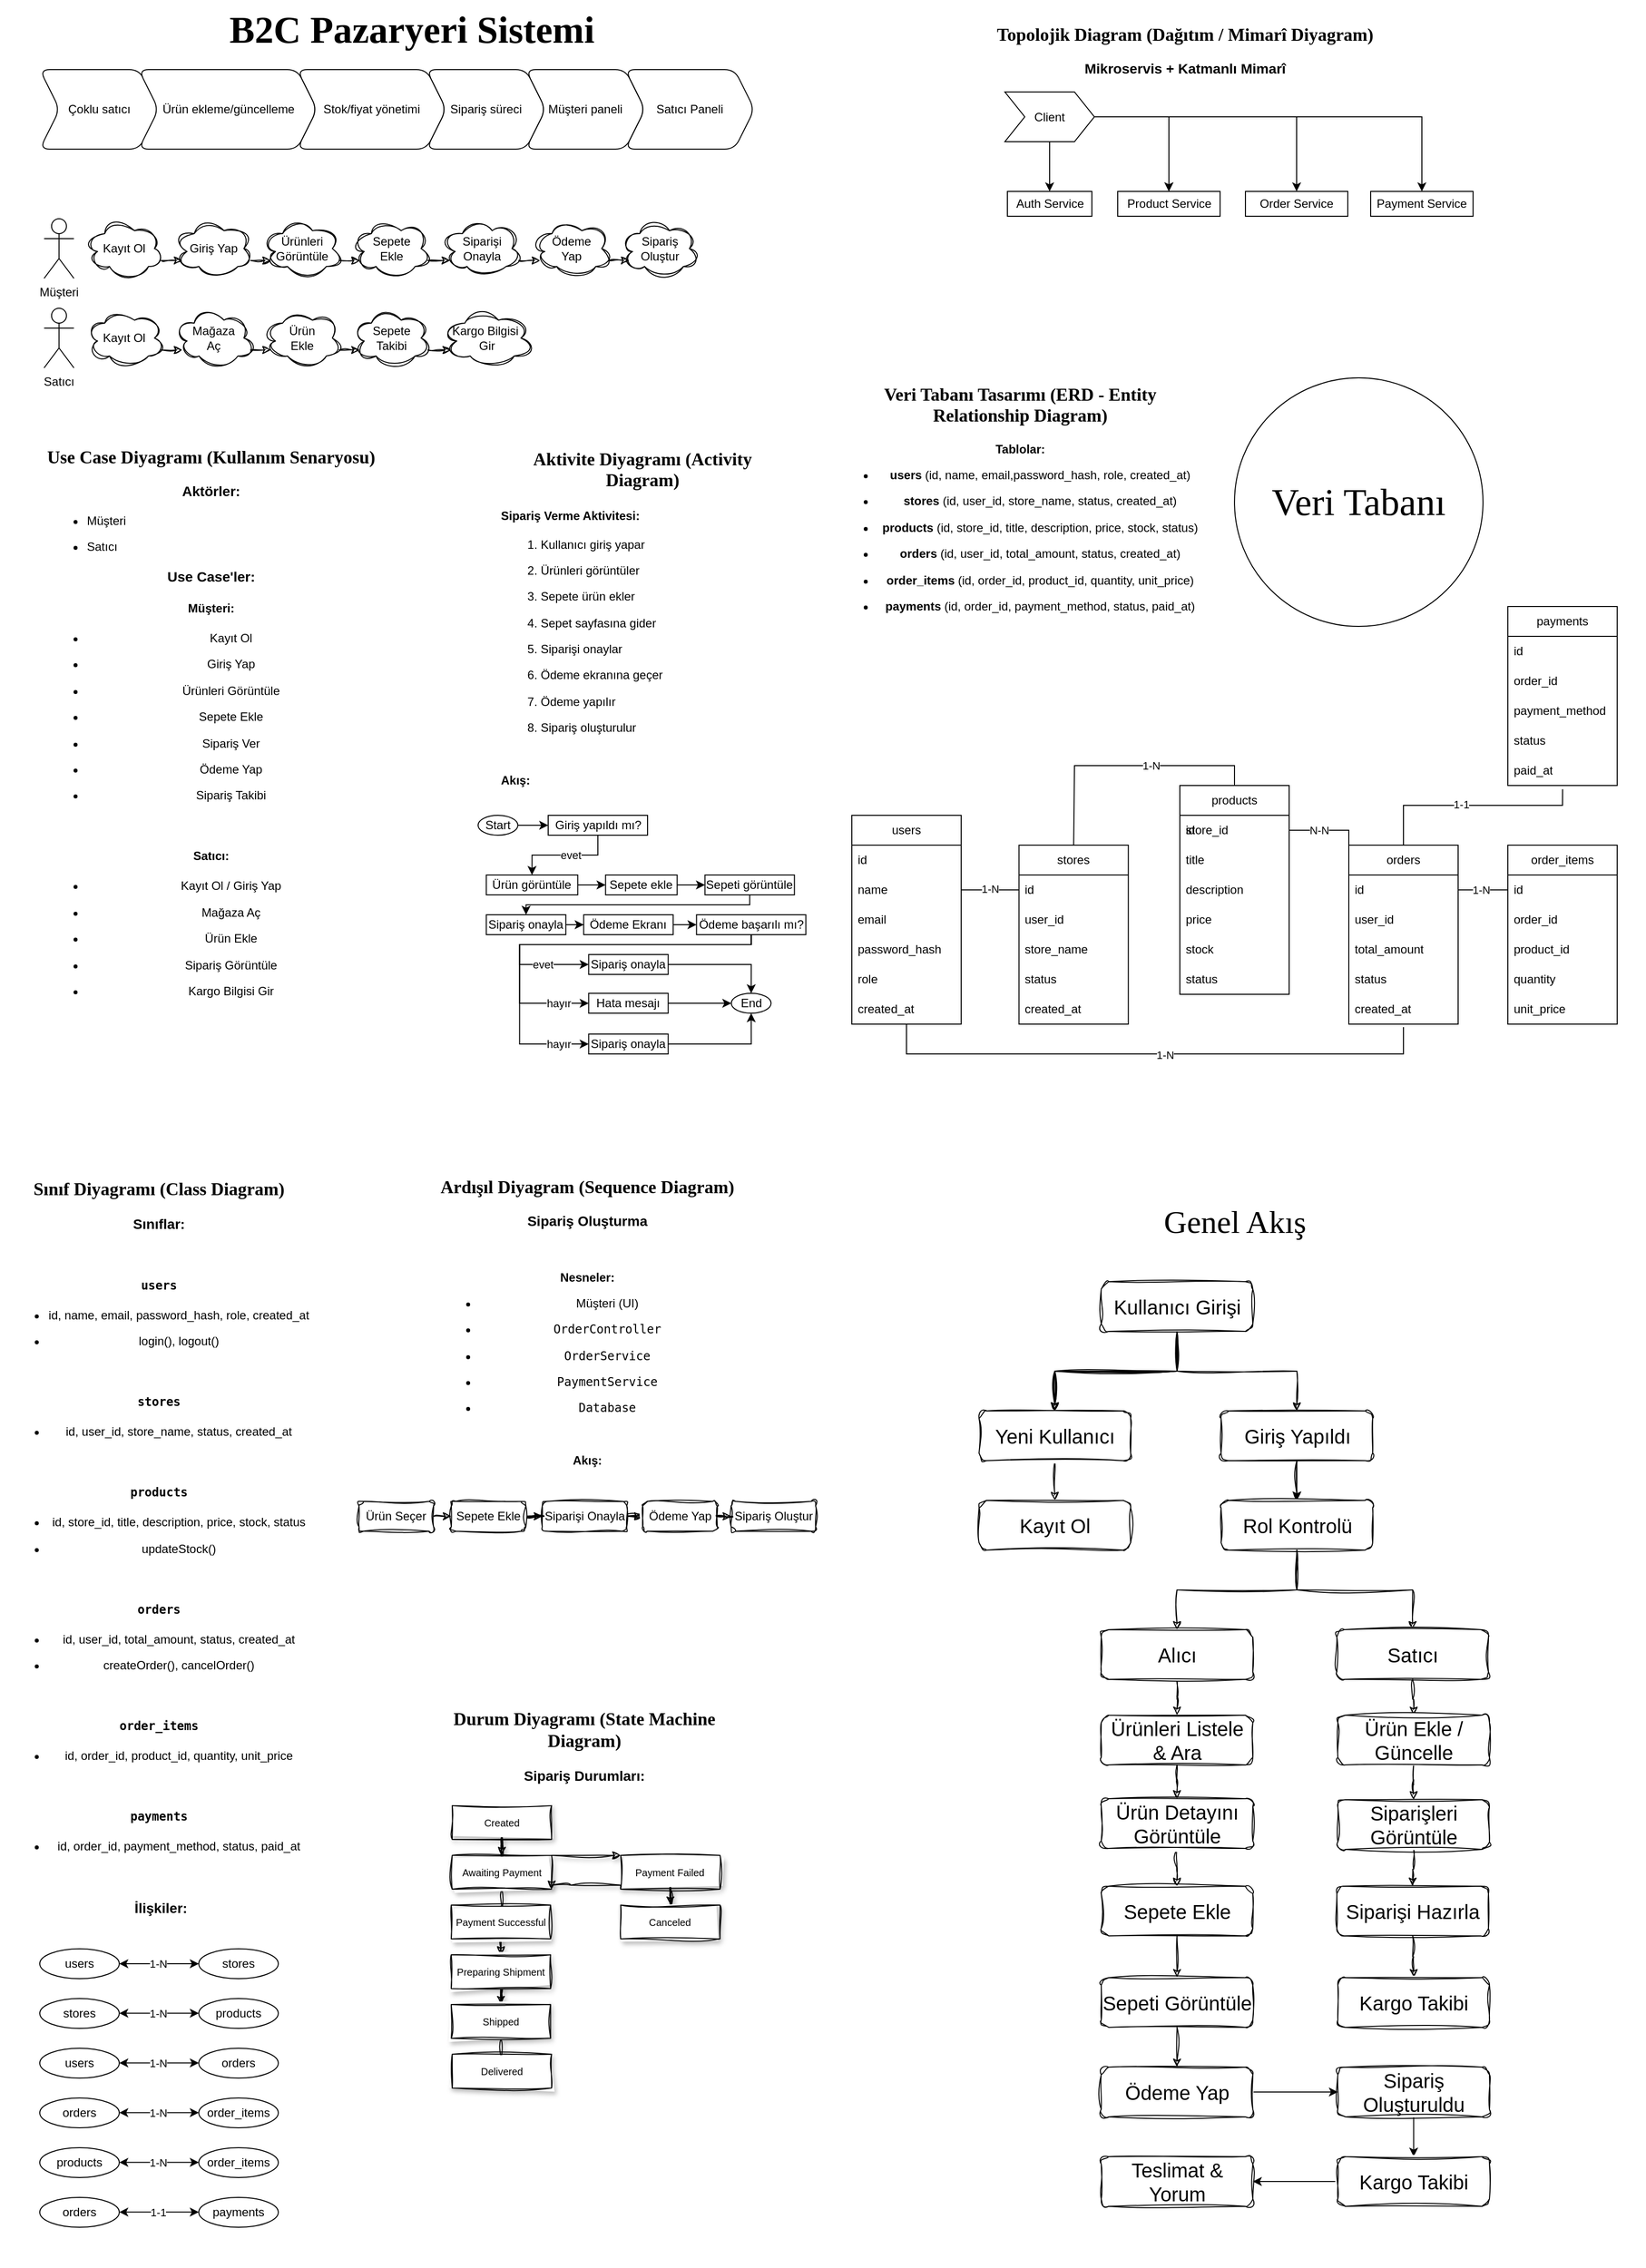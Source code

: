 <mxfile version="27.2.0">
  <diagram name="Sayfa -1" id="_KTKGIGH4owa7_KtDede">
    <mxGraphModel dx="1128" dy="661" grid="1" gridSize="10" guides="1" tooltips="1" connect="1" arrows="1" fold="1" page="1" pageScale="1" pageWidth="827" pageHeight="1169" background="light-dark(#FFFFFF,#1A1A1A)" math="0" shadow="0" adaptiveColors="auto">
      <root>
        <mxCell id="0" />
        <mxCell id="1" parent="0" />
        <mxCell id="8RPmQCgvkoOP3N8Lu9jN-14" value="&lt;br&gt;&lt;h2 data-end=&quot;1658&quot; data-start=&quot;1589&quot;&gt; &lt;strong data-end=&quot;1658&quot; data-start=&quot;1598&quot;&gt;&lt;font data-font-src=&quot;https://fonts.googleapis.com/css?family=Permanent+Marker&quot; face=&quot;Permanent Marker&quot;&gt;Veri Tabanı Tasarımı (ERD - Entity Relationship Diagram)&lt;/font&gt;&lt;/strong&gt;&lt;/h2&gt;&lt;p data-end=&quot;1720&quot; data-start=&quot;1660&quot;&gt;&lt;strong style=&quot;background-color: transparent; color: light-dark(rgb(0, 0, 0), rgb(255, 255, 255));&quot; data-end=&quot;1742&quot; data-start=&quot;1722&quot;&gt;Tablolar:&lt;/strong&gt;&lt;/p&gt;&lt;ul data-end=&quot;2015&quot; data-start=&quot;1744&quot;&gt;&lt;li data-end=&quot;1779&quot; data-start=&quot;1744&quot;&gt;&lt;p data-end=&quot;1779&quot; data-start=&quot;1746&quot;&gt;&lt;strong data-end=&quot;1755&quot; data-start=&quot;1746&quot;&gt;users&lt;/strong&gt; (id, name, email,password_hash, role, created_at)&lt;/p&gt;&lt;/li&gt;&lt;li data-end=&quot;1779&quot; data-start=&quot;1744&quot;&gt;&lt;p data-end=&quot;1779&quot; data-start=&quot;1746&quot;&gt;&lt;strong style=&quot;background-color: transparent; color: light-dark(rgb(0, 0, 0), rgb(255, 255, 255));&quot; data-end=&quot;1947&quot; data-start=&quot;1937&quot;&gt;stores&lt;/strong&gt;&lt;span style=&quot;background-color: transparent; color: light-dark(rgb(0, 0, 0), rgb(255, 255, 255));&quot;&gt;&amp;nbsp;(id, user_id, store_name, status, created_at)&lt;/span&gt;&lt;/p&gt;&lt;/li&gt;&lt;li data-end=&quot;1779&quot; data-start=&quot;1744&quot;&gt;&lt;p data-end=&quot;1779&quot; data-start=&quot;1746&quot;&gt;&lt;strong style=&quot;background-color: transparent; color: light-dark(rgb(0, 0, 0), rgb(255, 255, 255));&quot; data-end=&quot;1794&quot; data-start=&quot;1782&quot;&gt;products&lt;/strong&gt;&lt;span style=&quot;background-color: transparent; color: light-dark(rgb(0, 0, 0), rgb(255, 255, 255));&quot;&gt;&amp;nbsp;(id, store_id, title, description, price, stock, status)&lt;/span&gt;&lt;/p&gt;&lt;/li&gt;&lt;li data-end=&quot;1779&quot; data-start=&quot;1744&quot;&gt;&lt;p data-end=&quot;1779&quot; data-start=&quot;1746&quot;&gt;&lt;strong style=&quot;background-color: transparent; color: light-dark(rgb(0, 0, 0), rgb(255, 255, 255));&quot; data-end=&quot;1844&quot; data-start=&quot;1834&quot;&gt;orders&lt;/strong&gt;&lt;span style=&quot;background-color: transparent; color: light-dark(rgb(0, 0, 0), rgb(255, 255, 255));&quot;&gt;&amp;nbsp;(id, user_id, total_amount, status, created_at)&lt;/span&gt;&lt;/p&gt;&lt;/li&gt;&lt;li data-end=&quot;1779&quot; data-start=&quot;1744&quot;&gt;&lt;p data-end=&quot;1779&quot; data-start=&quot;1746&quot;&gt;&lt;strong style=&quot;background-color: transparent; color: light-dark(rgb(0, 0, 0), rgb(255, 255, 255));&quot; data-end=&quot;1897&quot; data-start=&quot;1882&quot;&gt;order_items&lt;/strong&gt;&lt;span style=&quot;background-color: transparent; color: light-dark(rgb(0, 0, 0), rgb(255, 255, 255));&quot;&gt; (id, order_id, product_id, quantity, unit_price)&lt;/span&gt;&lt;/p&gt;&lt;/li&gt;&lt;li data-end=&quot;1779&quot; data-start=&quot;1744&quot;&gt;&lt;strong style=&quot;background-color: transparent; color: light-dark(rgb(0, 0, 0), rgb(255, 255, 255));&quot; data-end=&quot;1982&quot; data-start=&quot;1970&quot;&gt;payments&lt;/strong&gt;&lt;span style=&quot;background-color: transparent; color: light-dark(rgb(0, 0, 0), rgb(255, 255, 255));&quot;&gt; (id, order_id, payment_method, status, paid_at)&lt;/span&gt;&lt;/li&gt;&lt;/ul&gt;&lt;div&gt;&lt;br&gt;&lt;/div&gt;" style="text;html=1;align=center;verticalAlign=middle;whiteSpace=wrap;rounded=0;labelBackgroundColor=none;" parent="1" vertex="1">
          <mxGeometry x="841.19" y="330" width="368.81" height="340" as="geometry" />
        </mxCell>
        <UserObject label="&lt;h2 style=&quot;text-align: center;&quot; data-start=&quot;2022&quot; data-end=&quot;2080&quot;&gt;&lt;strong data-start=&quot;2031&quot; data-end=&quot;2080&quot;&gt;&lt;font data-font-src=&quot;https://fonts.googleapis.com/css?family=Permanent+Marker&quot; face=&quot;Permanent Marker&quot;&gt;Topolojik Diagram (Dağıtım / Mimarî Diyagram)&lt;/font&gt;&lt;/strong&gt;&lt;/h2&gt;&lt;h3 style=&quot;text-align: center;&quot; data-start=&quot;2168&quot; data-end=&quot;2211&quot;&gt;Mikroservis + Katmanlı Mimarî&lt;/h3&gt;" id="8RPmQCgvkoOP3N8Lu9jN-17">
          <mxCell style="text;whiteSpace=wrap;html=1;labelBackgroundColor=none;rounded=0;" parent="1" vertex="1">
            <mxGeometry x="1000" y="2.5" width="466.38" height="90" as="geometry" />
          </mxCell>
        </UserObject>
        <mxCell id="8RPmQCgvkoOP3N8Lu9jN-21" value="&lt;h2 data-end=&quot;366&quot; data-start=&quot;314&quot;&gt;&lt;strong data-end=&quot;366&quot; data-start=&quot;323&quot;&gt;&lt;font data-font-src=&quot;https://fonts.googleapis.com/css?family=Permanent+Marker&quot; face=&quot;Permanent Marker&quot;&gt;Use Case Diyagramı (Kullanım Senaryosu)&lt;/font&gt;&lt;/strong&gt;&lt;/h2&gt;&lt;h3 data-end=&quot;475&quot; data-start=&quot;459&quot;&gt;Aktörler:&lt;/h3&gt;&lt;ul data-end=&quot;502&quot; data-start=&quot;476&quot;&gt;&lt;li data-end=&quot;485&quot; data-start=&quot;476&quot;&gt;&lt;p style=&quot;text-align: left;&quot; data-end=&quot;485&quot; data-start=&quot;478&quot;&gt;Müşteri&lt;/p&gt;&lt;/li&gt;&lt;li data-end=&quot;485&quot; data-start=&quot;476&quot;&gt;&lt;p style=&quot;text-align: left;&quot; data-end=&quot;485&quot; data-start=&quot;478&quot;&gt;&lt;span style=&quot;background-color: transparent; color: light-dark(rgb(0, 0, 0), rgb(255, 255, 255));&quot;&gt;Satıcı&lt;/span&gt;&lt;/p&gt;&lt;/li&gt;&lt;/ul&gt;&lt;h3 data-end=&quot;523&quot; data-start=&quot;504&quot;&gt;Use Case&#39;ler:&lt;/h3&gt;&lt;h4 data-end=&quot;537&quot; data-start=&quot;524&quot;&gt;Müşteri:&lt;/h4&gt;&lt;ul data-end=&quot;638&quot; data-start=&quot;538&quot;&gt;&lt;li data-end=&quot;548&quot; data-start=&quot;538&quot;&gt;&lt;p data-end=&quot;548&quot; data-start=&quot;540&quot;&gt;Kayıt Ol&lt;/p&gt;&lt;/li&gt;&lt;li data-end=&quot;548&quot; data-start=&quot;538&quot;&gt;&lt;p data-end=&quot;548&quot; data-start=&quot;540&quot;&gt;&lt;span style=&quot;background-color: transparent; color: light-dark(rgb(0, 0, 0), rgb(255, 255, 255));&quot;&gt;Giriş Yap&lt;/span&gt;&lt;/p&gt;&lt;/li&gt;&lt;li data-end=&quot;560&quot; data-start=&quot;549&quot;&gt;&lt;span style=&quot;background-color: transparent; color: light-dark(rgb(0, 0, 0), rgb(255, 255, 255));&quot;&gt;Ürünleri Görüntüle&lt;/span&gt;&lt;/li&gt;&lt;li data-end=&quot;595&quot; data-start=&quot;582&quot;&gt;&lt;p data-end=&quot;595&quot; data-start=&quot;584&quot;&gt;Sepete Ekle&lt;/p&gt;&lt;/li&gt;&lt;li data-end=&quot;609&quot; data-start=&quot;596&quot;&gt;&lt;p data-end=&quot;609&quot; data-start=&quot;598&quot;&gt;Sipariş Ver&lt;/p&gt;&lt;/li&gt;&lt;li data-end=&quot;621&quot; data-start=&quot;610&quot;&gt;&lt;p data-end=&quot;621&quot; data-start=&quot;612&quot;&gt;Ödeme Yap&lt;/p&gt;&lt;/li&gt;&lt;li data-end=&quot;638&quot; data-start=&quot;622&quot;&gt;&lt;p data-end=&quot;638&quot; data-start=&quot;624&quot;&gt;Sipariş Takibi&lt;/p&gt;&lt;/li&gt;&lt;/ul&gt;&lt;h4 data-end=&quot;652&quot; data-start=&quot;640&quot;&gt;&lt;br&gt;&lt;/h4&gt;&lt;h4 data-end=&quot;652&quot; data-start=&quot;640&quot;&gt;Satıcı:&lt;/h4&gt;&lt;ul data-end=&quot;739&quot; data-start=&quot;653&quot;&gt;&lt;li data-end=&quot;675&quot; data-start=&quot;653&quot;&gt;&lt;p data-end=&quot;675&quot; data-start=&quot;655&quot;&gt;Kayıt Ol / Giriş Yap&lt;/p&gt;&lt;/li&gt;&lt;li data-end=&quot;687&quot; data-start=&quot;676&quot;&gt;&lt;p data-end=&quot;687&quot; data-start=&quot;678&quot;&gt;Mağaza Aç&lt;/p&gt;&lt;/li&gt;&lt;li data-end=&quot;699&quot; data-start=&quot;688&quot;&gt;&lt;p data-end=&quot;699&quot; data-start=&quot;690&quot;&gt;Ürün Ekle&lt;/p&gt;&lt;/li&gt;&lt;li data-end=&quot;719&quot; data-start=&quot;700&quot;&gt;&lt;p data-end=&quot;719&quot; data-start=&quot;702&quot;&gt;Sipariş Görüntüle&lt;/p&gt;&lt;/li&gt;&lt;li data-end=&quot;739&quot; data-start=&quot;720&quot;&gt;&lt;p data-end=&quot;739&quot; data-start=&quot;722&quot;&gt;Kargo Bilgisi Gir&lt;/p&gt;&lt;/li&gt;&lt;/ul&gt;" style="text;html=1;align=center;verticalAlign=middle;whiteSpace=wrap;rounded=0;labelBackgroundColor=none;" parent="1" vertex="1">
          <mxGeometry x="-1.221e-15" y="420" width="422.95" height="610" as="geometry" />
        </mxCell>
        <UserObject label="&lt;div style=&quot;text-align: center;&quot;&gt;&lt;font data-font-src=&quot;https://fonts.googleapis.com/css?family=Permanent+Marker&quot; face=&quot;Permanent Marker&quot;&gt;&lt;br&gt;&lt;/font&gt;&lt;/div&gt;&lt;h2 style=&quot;text-align: center;&quot; data-end=&quot;1057&quot; data-start=&quot;1007&quot;&gt;&lt;strong data-end=&quot;1057&quot; data-start=&quot;1016&quot;&gt;&lt;font data-font-src=&quot;https://fonts.googleapis.com/css?family=Permanent+Marker&quot; face=&quot;Permanent Marker&quot;&gt;Aktivite Diyagramı (Activity Diagram)&lt;/font&gt;&lt;/strong&gt;&lt;/h2&gt;&lt;h3 style=&quot;&quot; data-end=&quot;1071&quot; data-start=&quot;1059&quot;&gt;&lt;span style=&quot;background-color: transparent; color: light-dark(rgb(0, 0, 0), rgb(255, 255, 255)); font-size: 12px;&quot;&gt;Sipariş Verme Aktivitesi:&lt;/span&gt;&lt;/h3&gt;&lt;ol data-end=&quot;1375&quot; data-start=&quot;1198&quot;&gt;&lt;li data-end=&quot;1222&quot; data-start=&quot;1198&quot;&gt;&lt;p data-end=&quot;1222&quot; data-start=&quot;1201&quot;&gt;Kullanıcı giriş yapar&lt;/p&gt;&lt;/li&gt;&lt;li data-end=&quot;1245&quot; data-start=&quot;1223&quot;&gt;&lt;p data-end=&quot;1245&quot; data-start=&quot;1226&quot;&gt;Ürünleri görüntüler&lt;/p&gt;&lt;/li&gt;&lt;li data-end=&quot;1266&quot; data-start=&quot;1246&quot;&gt;&lt;p data-end=&quot;1266&quot; data-start=&quot;1249&quot;&gt;Sepete ürün ekler&lt;/p&gt;&lt;/li&gt;&lt;li data-end=&quot;1291&quot; data-start=&quot;1267&quot;&gt;&lt;p data-end=&quot;1291&quot; data-start=&quot;1270&quot;&gt;Sepet sayfasına gider&lt;/p&gt;&lt;/li&gt;&lt;li data-end=&quot;1311&quot; data-start=&quot;1292&quot;&gt;&lt;p data-end=&quot;1311&quot; data-start=&quot;1295&quot;&gt;Siparişi onaylar&lt;/p&gt;&lt;/li&gt;&lt;li data-end=&quot;1335&quot; data-start=&quot;1312&quot;&gt;&lt;p data-end=&quot;1335&quot; data-start=&quot;1315&quot;&gt;Ödeme ekranına geçer&lt;/p&gt;&lt;/li&gt;&lt;li data-end=&quot;1352&quot; data-start=&quot;1336&quot;&gt;&lt;p data-end=&quot;1352&quot; data-start=&quot;1339&quot;&gt;Ödeme yapılır&lt;/p&gt;&lt;/li&gt;&lt;li data-end=&quot;1375&quot; data-start=&quot;1353&quot;&gt;&lt;p data-end=&quot;1375&quot; data-start=&quot;1356&quot;&gt;Sipariş oluşturulur&lt;/p&gt;&lt;br&gt;&lt;/li&gt;&lt;/ol&gt;&lt;p data-end=&quot;1385&quot; data-start=&quot;1377&quot;&gt;&lt;b&gt;Akış:&lt;/b&gt;&lt;/p&gt;&lt;div&gt;&lt;br&gt;&lt;/div&gt;" id="8RPmQCgvkoOP3N8Lu9jN-22">
          <mxCell style="text;html=1;align=left;verticalAlign=middle;whiteSpace=wrap;rounded=0;labelBackgroundColor=none;" parent="1" vertex="1">
            <mxGeometry x="500.75" y="440" width="287" height="360" as="geometry" />
          </mxCell>
        </UserObject>
        <mxCell id="8RPmQCgvkoOP3N8Lu9jN-24" value="&lt;font data-font-src=&quot;https://fonts.googleapis.com/css?family=Permanent+Marker&quot; face=&quot;Permanent Marker&quot;&gt;&lt;br&gt;&lt;/font&gt;&lt;h2 data-end=&quot;1760&quot; data-start=&quot;1716&quot;&gt;&lt;strong data-end=&quot;1760&quot; data-start=&quot;1725&quot;&gt;&lt;font data-font-src=&quot;https://fonts.googleapis.com/css?family=Permanent+Marker&quot; face=&quot;Permanent Marker&quot;&gt;Sınıf Diyagramı (Class Diagram)&lt;/font&gt;&lt;/strong&gt;&lt;/h2&gt;&lt;h3 data-end=&quot;1883&quot; data-start=&quot;1861&quot;&gt;Sınıflar:&lt;/h3&gt;&lt;h4 data-end=&quot;1895&quot; data-start=&quot;1884&quot;&gt;&lt;code data-end=&quot;1895&quot; data-start=&quot;1889&quot;&gt;&lt;br&gt;&lt;/code&gt;&lt;/h4&gt;&lt;h4 data-end=&quot;1895&quot; data-start=&quot;1884&quot;&gt;&lt;code data-end=&quot;1895&quot; data-start=&quot;1889&quot;&gt;users&lt;/code&gt;&lt;/h4&gt;&lt;ul data-end=&quot;1949&quot; data-start=&quot;1896&quot;&gt;&lt;li data-end=&quot;1929&quot; data-start=&quot;1896&quot;&gt;&lt;p data-end=&quot;1929&quot; data-start=&quot;1898&quot;&gt;id, name, email, password_hash, role, created_at&lt;/p&gt;&lt;/li&gt;&lt;li data-end=&quot;1949&quot; data-start=&quot;1930&quot;&gt;&lt;p data-end=&quot;1949&quot; data-start=&quot;1932&quot;&gt;login(), logout()&lt;/p&gt;&lt;/li&gt;&lt;/ul&gt;&lt;h4 data-end=&quot;2159&quot; data-start=&quot;2147&quot;&gt;&lt;code data-end=&quot;2159&quot; data-start=&quot;2152&quot;&gt;&lt;br&gt;&lt;/code&gt;&lt;/h4&gt;&lt;h4 data-end=&quot;2159&quot; data-start=&quot;2147&quot;&gt;&lt;code data-end=&quot;2159&quot; data-start=&quot;2152&quot;&gt;stores&lt;/code&gt;&lt;/h4&gt;&lt;h4 data-end=&quot;1965&quot; data-start=&quot;1951&quot;&gt;&lt;code data-end=&quot;1965&quot; data-start=&quot;1956&quot;&gt;&lt;ul style=&quot;font-family: Helvetica; font-weight: 400;&quot; data-end=&quot;2198&quot; data-start=&quot;2160&quot;&gt;&lt;li data-end=&quot;2198&quot; data-start=&quot;2160&quot;&gt;&lt;p data-end=&quot;2198&quot; data-start=&quot;2162&quot;&gt;id, user_id, store_name, status, created_at&lt;/p&gt;&lt;/li&gt;&lt;/ul&gt;&lt;/code&gt;&lt;/h4&gt;&lt;h4 data-end=&quot;1965&quot; data-start=&quot;1951&quot;&gt;&lt;code data-end=&quot;1965&quot; data-start=&quot;1956&quot;&gt;&lt;br&gt;&lt;/code&gt;&lt;/h4&gt;&lt;h4 data-end=&quot;1965&quot; data-start=&quot;1951&quot;&gt;&lt;code data-end=&quot;1965&quot; data-start=&quot;1956&quot;&gt;products&lt;/code&gt;&lt;/h4&gt;&lt;ul data-end=&quot;2019&quot; data-start=&quot;1966&quot;&gt;&lt;li data-end=&quot;2003&quot; data-start=&quot;1966&quot;&gt;&lt;p data-end=&quot;2003&quot; data-start=&quot;1968&quot;&gt;id, store_id, title, description, price, stock, status&lt;/p&gt;&lt;/li&gt;&lt;li data-end=&quot;2019&quot; data-start=&quot;2004&quot;&gt;&lt;p data-end=&quot;2019&quot; data-start=&quot;2006&quot;&gt;updateStock()&lt;/p&gt;&lt;/li&gt;&lt;/ul&gt;&lt;h4 data-end=&quot;2033&quot; data-start=&quot;2021&quot;&gt;&lt;code data-end=&quot;2033&quot; data-start=&quot;2026&quot;&gt;&lt;br&gt;&lt;/code&gt;&lt;/h4&gt;&lt;h4 data-end=&quot;2033&quot; data-start=&quot;2021&quot;&gt;&lt;font face=&quot;monospace&quot;&gt;orders&lt;/font&gt;&lt;/h4&gt;&lt;ul data-end=&quot;2096&quot; data-start=&quot;2034&quot;&gt;&lt;li data-end=&quot;2065&quot; data-start=&quot;2034&quot;&gt;&lt;p data-end=&quot;2065&quot; data-start=&quot;2036&quot;&gt;id, user_id, total_amount, status, created_at&lt;/p&gt;&lt;/li&gt;&lt;li data-end=&quot;2096&quot; data-start=&quot;2066&quot;&gt;&lt;p data-end=&quot;2096&quot; data-start=&quot;2068&quot;&gt;createOrder(), cancelOrder()&lt;/p&gt;&lt;/li&gt;&lt;/ul&gt;&lt;h4 data-end=&quot;2114&quot; data-start=&quot;2098&quot;&gt;&lt;code data-end=&quot;2114&quot; data-start=&quot;2103&quot;&gt;&lt;br&gt;&lt;/code&gt;&lt;/h4&gt;&lt;h4 data-end=&quot;2114&quot; data-start=&quot;2098&quot;&gt;&lt;font face=&quot;monospace&quot;&gt;order_items&lt;/font&gt;&lt;/h4&gt;&lt;ul data-end=&quot;2145&quot; data-start=&quot;2115&quot;&gt;&lt;li data-end=&quot;2145&quot; data-start=&quot;2115&quot;&gt;&lt;p data-end=&quot;2145&quot; data-start=&quot;2117&quot;&gt;id, order_id, product_id, quantity, unit_price&lt;/p&gt;&lt;/li&gt;&lt;/ul&gt;&lt;h4 data-end=&quot;2114&quot; data-start=&quot;2098&quot;&gt;&lt;font face=&quot;monospace&quot;&gt;&lt;br&gt;&lt;/font&gt;&lt;/h4&gt;&lt;h4 data-end=&quot;2114&quot; data-start=&quot;2098&quot;&gt;&lt;font face=&quot;monospace&quot;&gt;payments&lt;/font&gt;&lt;/h4&gt;&lt;h4 data-end=&quot;2159&quot; data-start=&quot;2147&quot;&gt;&lt;code data-end=&quot;2159&quot; data-start=&quot;2152&quot;&gt;&lt;ul style=&quot;font-family: Helvetica; font-weight: 400;&quot; data-end=&quot;2145&quot; data-start=&quot;2115&quot;&gt;&lt;li data-end=&quot;2145&quot; data-start=&quot;2115&quot;&gt;&lt;p data-end=&quot;2145&quot; data-start=&quot;2117&quot;&gt;id, order_id, payment_method, status, paid_at&lt;/p&gt;&lt;/li&gt;&lt;/ul&gt;&lt;/code&gt;&lt;/h4&gt;&lt;h4 data-end=&quot;2159&quot; data-start=&quot;2147&quot;&gt;&lt;br&gt;&lt;/h4&gt;&lt;h3 data-end=&quot;2217&quot; data-start=&quot;2200&quot;&gt;&amp;nbsp;İlişkiler:&lt;/h3&gt;&lt;div&gt;&lt;br&gt;&lt;/div&gt;" style="text;html=1;align=center;verticalAlign=middle;whiteSpace=wrap;rounded=0;labelBackgroundColor=none;" parent="1" vertex="1">
          <mxGeometry y="1170" width="318" height="771" as="geometry" />
        </mxCell>
        <mxCell id="8RPmQCgvkoOP3N8Lu9jN-25" value="&lt;font face=&quot;Permanent Marker&quot;&gt;&lt;br&gt;&lt;/font&gt;&lt;h2 data-end=&quot;2506&quot; data-start=&quot;2459&quot;&gt;&lt;strong data-end=&quot;2506&quot; data-start=&quot;2467&quot;&gt;&lt;font face=&quot;Permanent Marker&quot;&gt;Ardışıl Diyagram (Sequence Diagram)&lt;/font&gt;&lt;/strong&gt;&lt;/h2&gt;&lt;h3 data-end=&quot;2623&quot; data-start=&quot;2592&quot;&gt;Sipariş Oluşturma&lt;/h3&gt;&lt;br&gt;&lt;p data-end=&quot;2637&quot; data-start=&quot;2624&quot;&gt;&lt;strong data-end=&quot;2637&quot; data-start=&quot;2624&quot;&gt;Nesneler:&lt;/strong&gt;&lt;/p&gt;&lt;ul data-end=&quot;2721&quot; data-start=&quot;2638&quot;&gt;&lt;li data-end=&quot;2652&quot; data-start=&quot;2638&quot;&gt;&lt;p data-end=&quot;2652&quot; data-start=&quot;2640&quot;&gt;Müşteri (UI)&lt;/p&gt;&lt;/li&gt;&lt;li data-end=&quot;2672&quot; data-start=&quot;2653&quot;&gt;&lt;p data-end=&quot;2672&quot; data-start=&quot;2655&quot;&gt;&lt;code data-end=&quot;2672&quot; data-start=&quot;2655&quot;&gt;OrderController&lt;/code&gt;&lt;/p&gt;&lt;/li&gt;&lt;li data-end=&quot;2689&quot; data-start=&quot;2673&quot;&gt;&lt;p data-end=&quot;2689&quot; data-start=&quot;2675&quot;&gt;&lt;code data-end=&quot;2689&quot; data-start=&quot;2675&quot;&gt;OrderService&lt;/code&gt;&lt;/p&gt;&lt;/li&gt;&lt;li data-end=&quot;2708&quot; data-start=&quot;2690&quot;&gt;&lt;p data-end=&quot;2708&quot; data-start=&quot;2692&quot;&gt;&lt;code data-end=&quot;2708&quot; data-start=&quot;2692&quot;&gt;PaymentService&lt;/code&gt;&lt;/p&gt;&lt;/li&gt;&lt;li data-end=&quot;2721&quot; data-start=&quot;2709&quot;&gt;&lt;p data-end=&quot;2721&quot; data-start=&quot;2711&quot;&gt;&lt;code data-end=&quot;2721&quot; data-start=&quot;2711&quot;&gt;Database&lt;/code&gt;&lt;/p&gt;&lt;/li&gt;&lt;/ul&gt;&lt;p data-end=&quot;2731&quot; data-start=&quot;2723&quot;&gt;&lt;br&gt;&lt;/p&gt;&lt;p data-end=&quot;2731&quot; data-start=&quot;2723&quot;&gt;&lt;b&gt;Akış:&lt;/b&gt;&lt;/p&gt;" style="text;html=1;align=center;verticalAlign=middle;whiteSpace=wrap;rounded=0;labelBackgroundColor=none;" parent="1" vertex="1">
          <mxGeometry x="399.88" y="1170" width="380" height="301" as="geometry" />
        </mxCell>
        <UserObject label="&lt;font data-font-src=&quot;https://fonts.googleapis.com/css?family=Permanent+Marker&quot; face=&quot;Permanent Marker&quot;&gt;&lt;br&gt;&lt;/font&gt;&lt;h2 data-end=&quot;3157&quot; data-start=&quot;3105&quot;&gt;&lt;strong data-end=&quot;3157&quot; data-start=&quot;3114&quot;&gt;&lt;font data-font-src=&quot;https://fonts.googleapis.com/css?family=Permanent+Marker&quot; face=&quot;Permanent Marker&quot;&gt;Durum Diyagramı (State Machine Diagram)&lt;/font&gt;&lt;/strong&gt;&lt;/h2&gt;&lt;h3 data-end=&quot;3283&quot; data-start=&quot;3252&quot;&gt;Sipariş Durumları:&lt;/h3&gt;&lt;div&gt;&lt;br&gt;&lt;/div&gt;" id="8RPmQCgvkoOP3N8Lu9jN-26">
          <mxCell style="text;html=1;align=center;verticalAlign=middle;whiteSpace=wrap;rounded=0;labelBackgroundColor=none;" parent="1" vertex="1">
            <mxGeometry x="422.07" y="1686" width="330" height="140" as="geometry" />
          </mxCell>
        </UserObject>
        <mxCell id="8RPmQCgvkoOP3N8Lu9jN-68" style="edgeStyle=orthogonalEdgeStyle;rounded=0;orthogonalLoop=1;jettySize=auto;html=1;entryX=0.5;entryY=0;entryDx=0;entryDy=0;strokeWidth=1;shadow=1;snapToPoint=0;fontSize=10;sketch=1;curveFitting=1;jiggle=2;labelBackgroundColor=none;fontColor=default;" parent="1" source="8RPmQCgvkoOP3N8Lu9jN-69" target="8RPmQCgvkoOP3N8Lu9jN-72" edge="1">
          <mxGeometry relative="1" as="geometry" />
        </mxCell>
        <mxCell id="8RPmQCgvkoOP3N8Lu9jN-69" value="Created" style="rounded=0;whiteSpace=wrap;html=1;strokeWidth=1;shadow=1;snapToPoint=0;fontSize=10;sketch=1;curveFitting=1;jiggle=2;labelBackgroundColor=none;" parent="1" vertex="1">
          <mxGeometry x="453.95" y="1816" width="100" height="34" as="geometry" />
        </mxCell>
        <mxCell id="8RPmQCgvkoOP3N8Lu9jN-70" style="edgeStyle=orthogonalEdgeStyle;rounded=0;orthogonalLoop=1;jettySize=auto;html=1;entryX=0.5;entryY=0;entryDx=0;entryDy=0;strokeWidth=1;shadow=1;snapToPoint=0;fontSize=10;sketch=1;curveFitting=1;jiggle=2;labelBackgroundColor=none;fontColor=default;" parent="1" source="8RPmQCgvkoOP3N8Lu9jN-72" target="8RPmQCgvkoOP3N8Lu9jN-74" edge="1">
          <mxGeometry relative="1" as="geometry" />
        </mxCell>
        <mxCell id="8RPmQCgvkoOP3N8Lu9jN-71" style="edgeStyle=orthogonalEdgeStyle;rounded=0;orthogonalLoop=1;jettySize=auto;html=1;exitX=1;exitY=0;exitDx=0;exitDy=0;entryX=0;entryY=0;entryDx=0;entryDy=0;sketch=1;curveFitting=1;jiggle=2;shadow=1;labelBackgroundColor=none;fontColor=default;" parent="1" source="8RPmQCgvkoOP3N8Lu9jN-72" target="8RPmQCgvkoOP3N8Lu9jN-82" edge="1">
          <mxGeometry relative="1" as="geometry">
            <Array as="points">
              <mxPoint x="554.45" y="1866" />
            </Array>
          </mxGeometry>
        </mxCell>
        <mxCell id="8RPmQCgvkoOP3N8Lu9jN-72" value="Awaiting Payment" style="rounded=0;whiteSpace=wrap;html=1;strokeWidth=1;shadow=1;snapToPoint=0;fontSize=10;sketch=1;curveFitting=1;jiggle=2;labelBackgroundColor=none;" parent="1" vertex="1">
          <mxGeometry x="453.95" y="1866" width="100" height="34" as="geometry" />
        </mxCell>
        <mxCell id="8RPmQCgvkoOP3N8Lu9jN-73" style="edgeStyle=orthogonalEdgeStyle;rounded=0;orthogonalLoop=1;jettySize=auto;html=1;entryX=0.5;entryY=0;entryDx=0;entryDy=0;strokeWidth=1;shadow=1;snapToPoint=0;fontSize=10;sketch=1;curveFitting=1;jiggle=2;labelBackgroundColor=none;fontColor=default;" parent="1" source="8RPmQCgvkoOP3N8Lu9jN-74" target="8RPmQCgvkoOP3N8Lu9jN-76" edge="1">
          <mxGeometry relative="1" as="geometry" />
        </mxCell>
        <mxCell id="8RPmQCgvkoOP3N8Lu9jN-74" value="Payment Successful" style="rounded=0;whiteSpace=wrap;html=1;strokeWidth=1;shadow=1;snapToPoint=0;fontSize=10;sketch=1;curveFitting=1;jiggle=2;labelBackgroundColor=none;" parent="1" vertex="1">
          <mxGeometry x="452.95" y="1916" width="100" height="34" as="geometry" />
        </mxCell>
        <mxCell id="8RPmQCgvkoOP3N8Lu9jN-75" style="edgeStyle=orthogonalEdgeStyle;rounded=0;orthogonalLoop=1;jettySize=auto;html=1;entryX=0.5;entryY=0;entryDx=0;entryDy=0;strokeWidth=1;shadow=1;snapToPoint=0;fontSize=10;sketch=1;curveFitting=1;jiggle=2;labelBackgroundColor=none;fontColor=default;" parent="1" source="8RPmQCgvkoOP3N8Lu9jN-76" target="8RPmQCgvkoOP3N8Lu9jN-78" edge="1">
          <mxGeometry relative="1" as="geometry" />
        </mxCell>
        <mxCell id="8RPmQCgvkoOP3N8Lu9jN-76" value="Preparing Shipment" style="rounded=0;whiteSpace=wrap;html=1;strokeWidth=1;shadow=1;snapToPoint=0;fontSize=10;sketch=1;curveFitting=1;jiggle=2;labelBackgroundColor=none;" parent="1" vertex="1">
          <mxGeometry x="452.95" y="1966" width="100" height="34" as="geometry" />
        </mxCell>
        <mxCell id="8RPmQCgvkoOP3N8Lu9jN-77" style="edgeStyle=orthogonalEdgeStyle;rounded=0;orthogonalLoop=1;jettySize=auto;html=1;entryX=0.5;entryY=0;entryDx=0;entryDy=0;strokeWidth=1;shadow=1;snapToPoint=0;fontSize=10;sketch=1;curveFitting=1;jiggle=2;labelBackgroundColor=none;fontColor=default;" parent="1" source="8RPmQCgvkoOP3N8Lu9jN-78" target="8RPmQCgvkoOP3N8Lu9jN-79" edge="1">
          <mxGeometry relative="1" as="geometry" />
        </mxCell>
        <mxCell id="8RPmQCgvkoOP3N8Lu9jN-78" value="Shipped" style="rounded=0;whiteSpace=wrap;html=1;strokeWidth=1;shadow=1;snapToPoint=0;fontSize=10;sketch=1;curveFitting=1;jiggle=2;labelBackgroundColor=none;" parent="1" vertex="1">
          <mxGeometry x="452.95" y="2016" width="100" height="34" as="geometry" />
        </mxCell>
        <mxCell id="8RPmQCgvkoOP3N8Lu9jN-79" value="Delivered" style="rounded=0;whiteSpace=wrap;html=1;strokeWidth=1;shadow=1;snapToPoint=0;fontSize=10;sketch=1;curveFitting=1;jiggle=2;labelBackgroundColor=none;" parent="1" vertex="1">
          <mxGeometry x="453.95" y="2066" width="100" height="34" as="geometry" />
        </mxCell>
        <mxCell id="8RPmQCgvkoOP3N8Lu9jN-80" style="edgeStyle=orthogonalEdgeStyle;rounded=0;orthogonalLoop=1;jettySize=auto;html=1;exitX=0;exitY=1;exitDx=0;exitDy=0;entryX=1;entryY=1;entryDx=0;entryDy=0;sketch=1;curveFitting=1;jiggle=2;shadow=1;labelBackgroundColor=none;fontColor=default;" parent="1" source="8RPmQCgvkoOP3N8Lu9jN-82" target="8RPmQCgvkoOP3N8Lu9jN-72" edge="1">
          <mxGeometry relative="1" as="geometry">
            <Array as="points">
              <mxPoint x="573.45" y="1896" />
              <mxPoint x="573.45" y="1896" />
            </Array>
          </mxGeometry>
        </mxCell>
        <mxCell id="8RPmQCgvkoOP3N8Lu9jN-81" style="edgeStyle=orthogonalEdgeStyle;rounded=0;orthogonalLoop=1;jettySize=auto;html=1;sketch=1;curveFitting=1;jiggle=2;shadow=1;labelBackgroundColor=none;fontColor=default;" parent="1" source="8RPmQCgvkoOP3N8Lu9jN-82" target="8RPmQCgvkoOP3N8Lu9jN-83" edge="1">
          <mxGeometry relative="1" as="geometry" />
        </mxCell>
        <mxCell id="8RPmQCgvkoOP3N8Lu9jN-82" value="Payment Failed" style="rounded=0;whiteSpace=wrap;html=1;strokeWidth=1;shadow=1;snapToPoint=0;fontSize=10;sketch=1;curveFitting=1;jiggle=2;labelBackgroundColor=none;" parent="1" vertex="1">
          <mxGeometry x="623.45" y="1866" width="100" height="34" as="geometry" />
        </mxCell>
        <mxCell id="8RPmQCgvkoOP3N8Lu9jN-83" value="Canceled" style="rounded=0;whiteSpace=wrap;html=1;strokeWidth=1;shadow=1;snapToPoint=0;fontSize=10;sketch=1;curveFitting=1;jiggle=2;labelBackgroundColor=none;" parent="1" vertex="1">
          <mxGeometry x="623.45" y="1916" width="100" height="34" as="geometry" />
        </mxCell>
        <mxCell id="8RPmQCgvkoOP3N8Lu9jN-84" value="users" style="ellipse;whiteSpace=wrap;html=1;labelBackgroundColor=none;rounded=0;" parent="1" vertex="1">
          <mxGeometry x="39" y="1960" width="80" height="30" as="geometry" />
        </mxCell>
        <mxCell id="8RPmQCgvkoOP3N8Lu9jN-85" value="stores" style="ellipse;whiteSpace=wrap;html=1;labelBackgroundColor=none;rounded=0;" parent="1" vertex="1">
          <mxGeometry x="199" y="1960" width="80" height="30" as="geometry" />
        </mxCell>
        <mxCell id="8RPmQCgvkoOP3N8Lu9jN-89" value="stores" style="ellipse;whiteSpace=wrap;html=1;labelBackgroundColor=none;rounded=0;" parent="1" vertex="1">
          <mxGeometry x="39" y="2010" width="80" height="30" as="geometry" />
        </mxCell>
        <mxCell id="8RPmQCgvkoOP3N8Lu9jN-90" value="products" style="ellipse;whiteSpace=wrap;html=1;labelBackgroundColor=none;rounded=0;" parent="1" vertex="1">
          <mxGeometry x="199" y="2010" width="80" height="30" as="geometry" />
        </mxCell>
        <mxCell id="8RPmQCgvkoOP3N8Lu9jN-91" value="users" style="ellipse;whiteSpace=wrap;html=1;labelBackgroundColor=none;rounded=0;" parent="1" vertex="1">
          <mxGeometry x="39" y="2060" width="80" height="30" as="geometry" />
        </mxCell>
        <mxCell id="8RPmQCgvkoOP3N8Lu9jN-92" value="orders" style="ellipse;whiteSpace=wrap;html=1;labelBackgroundColor=none;rounded=0;" parent="1" vertex="1">
          <mxGeometry x="199" y="2060" width="80" height="30" as="geometry" />
        </mxCell>
        <mxCell id="8RPmQCgvkoOP3N8Lu9jN-93" value="order_items" style="ellipse;whiteSpace=wrap;html=1;labelBackgroundColor=none;rounded=0;" parent="1" vertex="1">
          <mxGeometry x="199" y="2110" width="80" height="30" as="geometry" />
        </mxCell>
        <mxCell id="8RPmQCgvkoOP3N8Lu9jN-94" value="order_items" style="ellipse;whiteSpace=wrap;html=1;labelBackgroundColor=none;rounded=0;" parent="1" vertex="1">
          <mxGeometry x="199" y="2160" width="80" height="30" as="geometry" />
        </mxCell>
        <mxCell id="8RPmQCgvkoOP3N8Lu9jN-95" value="orders" style="ellipse;whiteSpace=wrap;html=1;labelBackgroundColor=none;rounded=0;" parent="1" vertex="1">
          <mxGeometry x="39" y="2110" width="80" height="30" as="geometry" />
        </mxCell>
        <mxCell id="8RPmQCgvkoOP3N8Lu9jN-96" value="products" style="ellipse;whiteSpace=wrap;html=1;labelBackgroundColor=none;rounded=0;" parent="1" vertex="1">
          <mxGeometry x="39" y="2160" width="80" height="30" as="geometry" />
        </mxCell>
        <mxCell id="8RPmQCgvkoOP3N8Lu9jN-104" value="" style="endArrow=classic;startArrow=classic;html=1;rounded=0;entryX=0;entryY=0.5;entryDx=0;entryDy=0;exitX=1;exitY=0.5;exitDx=0;exitDy=0;" parent="1" source="8RPmQCgvkoOP3N8Lu9jN-84" target="8RPmQCgvkoOP3N8Lu9jN-85" edge="1">
          <mxGeometry width="50" height="50" relative="1" as="geometry">
            <mxPoint x="9" y="1925" as="sourcePoint" />
            <mxPoint x="59" y="1875" as="targetPoint" />
          </mxGeometry>
        </mxCell>
        <mxCell id="8RPmQCgvkoOP3N8Lu9jN-105" value="1-N" style="edgeLabel;html=1;align=center;verticalAlign=middle;resizable=0;points=[];" parent="8RPmQCgvkoOP3N8Lu9jN-104" vertex="1" connectable="0">
          <mxGeometry x="-0.087" relative="1" as="geometry">
            <mxPoint x="2" as="offset" />
          </mxGeometry>
        </mxCell>
        <mxCell id="8RPmQCgvkoOP3N8Lu9jN-107" value="" style="endArrow=classic;startArrow=classic;html=1;rounded=0;entryX=0;entryY=0.5;entryDx=0;entryDy=0;exitX=1;exitY=0.5;exitDx=0;exitDy=0;" parent="1" edge="1">
          <mxGeometry width="50" height="50" relative="1" as="geometry">
            <mxPoint x="119" y="2024.76" as="sourcePoint" />
            <mxPoint x="199" y="2024.76" as="targetPoint" />
            <Array as="points">
              <mxPoint x="149" y="2024.76" />
            </Array>
          </mxGeometry>
        </mxCell>
        <mxCell id="8RPmQCgvkoOP3N8Lu9jN-108" value="1-N" style="edgeLabel;html=1;align=center;verticalAlign=middle;resizable=0;points=[];" parent="8RPmQCgvkoOP3N8Lu9jN-107" vertex="1" connectable="0">
          <mxGeometry x="-0.087" relative="1" as="geometry">
            <mxPoint x="2" as="offset" />
          </mxGeometry>
        </mxCell>
        <mxCell id="8RPmQCgvkoOP3N8Lu9jN-109" value="" style="endArrow=classic;startArrow=classic;html=1;rounded=0;entryX=0;entryY=0.5;entryDx=0;entryDy=0;exitX=1;exitY=0.5;exitDx=0;exitDy=0;" parent="1" edge="1">
          <mxGeometry width="50" height="50" relative="1" as="geometry">
            <mxPoint x="119" y="2074.76" as="sourcePoint" />
            <mxPoint x="199" y="2074.76" as="targetPoint" />
          </mxGeometry>
        </mxCell>
        <mxCell id="8RPmQCgvkoOP3N8Lu9jN-110" value="1-N" style="edgeLabel;html=1;align=center;verticalAlign=middle;resizable=0;points=[];" parent="8RPmQCgvkoOP3N8Lu9jN-109" vertex="1" connectable="0">
          <mxGeometry x="-0.087" relative="1" as="geometry">
            <mxPoint x="2" as="offset" />
          </mxGeometry>
        </mxCell>
        <mxCell id="8RPmQCgvkoOP3N8Lu9jN-111" value="" style="endArrow=classic;startArrow=classic;html=1;rounded=0;entryX=0;entryY=0.5;entryDx=0;entryDy=0;exitX=1;exitY=0.5;exitDx=0;exitDy=0;" parent="1" edge="1">
          <mxGeometry width="50" height="50" relative="1" as="geometry">
            <mxPoint x="119" y="2124.76" as="sourcePoint" />
            <mxPoint x="199" y="2124.76" as="targetPoint" />
          </mxGeometry>
        </mxCell>
        <mxCell id="8RPmQCgvkoOP3N8Lu9jN-112" value="1-N" style="edgeLabel;html=1;align=center;verticalAlign=middle;resizable=0;points=[];" parent="8RPmQCgvkoOP3N8Lu9jN-111" vertex="1" connectable="0">
          <mxGeometry x="-0.087" relative="1" as="geometry">
            <mxPoint x="2" as="offset" />
          </mxGeometry>
        </mxCell>
        <mxCell id="8RPmQCgvkoOP3N8Lu9jN-113" value="" style="endArrow=classic;startArrow=classic;html=1;rounded=0;entryX=0;entryY=0.5;entryDx=0;entryDy=0;exitX=1;exitY=0.5;exitDx=0;exitDy=0;" parent="1" edge="1">
          <mxGeometry width="50" height="50" relative="1" as="geometry">
            <mxPoint x="119" y="2174.76" as="sourcePoint" />
            <mxPoint x="199" y="2174.76" as="targetPoint" />
          </mxGeometry>
        </mxCell>
        <mxCell id="8RPmQCgvkoOP3N8Lu9jN-114" value="1-N" style="edgeLabel;html=1;align=center;verticalAlign=middle;resizable=0;points=[];" parent="8RPmQCgvkoOP3N8Lu9jN-113" vertex="1" connectable="0">
          <mxGeometry x="-0.087" relative="1" as="geometry">
            <mxPoint x="2" as="offset" />
          </mxGeometry>
        </mxCell>
        <mxCell id="8RPmQCgvkoOP3N8Lu9jN-118" style="edgeStyle=orthogonalEdgeStyle;rounded=0;orthogonalLoop=1;jettySize=auto;html=1;" parent="1" source="8RPmQCgvkoOP3N8Lu9jN-116" target="8RPmQCgvkoOP3N8Lu9jN-117" edge="1">
          <mxGeometry relative="1" as="geometry" />
        </mxCell>
        <mxCell id="8RPmQCgvkoOP3N8Lu9jN-116" value="Start" style="ellipse;whiteSpace=wrap;html=1;" parent="1" vertex="1">
          <mxGeometry x="480" y="820" width="40" height="20" as="geometry" />
        </mxCell>
        <mxCell id="8RPmQCgvkoOP3N8Lu9jN-134" style="edgeStyle=orthogonalEdgeStyle;rounded=0;orthogonalLoop=1;jettySize=auto;html=1;exitX=0.5;exitY=1;exitDx=0;exitDy=0;entryX=0.5;entryY=0;entryDx=0;entryDy=0;" parent="1" source="8RPmQCgvkoOP3N8Lu9jN-117" target="8RPmQCgvkoOP3N8Lu9jN-120" edge="1">
          <mxGeometry relative="1" as="geometry" />
        </mxCell>
        <mxCell id="8RPmQCgvkoOP3N8Lu9jN-135" value="evet" style="edgeLabel;html=1;align=center;verticalAlign=middle;resizable=0;points=[];" parent="8RPmQCgvkoOP3N8Lu9jN-134" vertex="1" connectable="0">
          <mxGeometry x="-0.342" y="-2" relative="1" as="geometry">
            <mxPoint x="-13" y="2" as="offset" />
          </mxGeometry>
        </mxCell>
        <mxCell id="8RPmQCgvkoOP3N8Lu9jN-117" value="Giriş yapıldı mı?" style="rounded=0;whiteSpace=wrap;html=1;" parent="1" vertex="1">
          <mxGeometry x="550.5" y="820" width="100" height="20" as="geometry" />
        </mxCell>
        <mxCell id="8RPmQCgvkoOP3N8Lu9jN-124" style="edgeStyle=orthogonalEdgeStyle;rounded=0;orthogonalLoop=1;jettySize=auto;html=1;" parent="1" source="8RPmQCgvkoOP3N8Lu9jN-120" target="8RPmQCgvkoOP3N8Lu9jN-123" edge="1">
          <mxGeometry relative="1" as="geometry" />
        </mxCell>
        <mxCell id="8RPmQCgvkoOP3N8Lu9jN-120" value="Ürün görüntüle" style="rounded=0;whiteSpace=wrap;html=1;" parent="1" vertex="1">
          <mxGeometry x="488.25" y="880" width="92" height="20" as="geometry" />
        </mxCell>
        <mxCell id="8RPmQCgvkoOP3N8Lu9jN-136" style="edgeStyle=orthogonalEdgeStyle;rounded=0;orthogonalLoop=1;jettySize=auto;html=1;entryX=0;entryY=0.5;entryDx=0;entryDy=0;" parent="1" source="8RPmQCgvkoOP3N8Lu9jN-123" target="8RPmQCgvkoOP3N8Lu9jN-125" edge="1">
          <mxGeometry relative="1" as="geometry" />
        </mxCell>
        <mxCell id="8RPmQCgvkoOP3N8Lu9jN-123" value="Sepete ekle" style="rounded=0;whiteSpace=wrap;html=1;" parent="1" vertex="1">
          <mxGeometry x="608.25" y="880" width="72" height="20" as="geometry" />
        </mxCell>
        <mxCell id="8RPmQCgvkoOP3N8Lu9jN-138" style="edgeStyle=orthogonalEdgeStyle;rounded=0;orthogonalLoop=1;jettySize=auto;html=1;entryX=0.5;entryY=0;entryDx=0;entryDy=0;" parent="1" source="8RPmQCgvkoOP3N8Lu9jN-125" target="8RPmQCgvkoOP3N8Lu9jN-128" edge="1">
          <mxGeometry relative="1" as="geometry">
            <mxPoint x="588.25" y="950" as="targetPoint" />
            <Array as="points">
              <mxPoint x="753.25" y="910" />
              <mxPoint x="528.25" y="910" />
              <mxPoint x="528.25" y="920" />
            </Array>
          </mxGeometry>
        </mxCell>
        <mxCell id="8RPmQCgvkoOP3N8Lu9jN-125" value="Sepeti görüntüle" style="rounded=0;whiteSpace=wrap;html=1;" parent="1" vertex="1">
          <mxGeometry x="708.25" y="880" width="90" height="20" as="geometry" />
        </mxCell>
        <mxCell id="8RPmQCgvkoOP3N8Lu9jN-139" style="edgeStyle=orthogonalEdgeStyle;rounded=0;orthogonalLoop=1;jettySize=auto;html=1;" parent="1" source="8RPmQCgvkoOP3N8Lu9jN-128" target="8RPmQCgvkoOP3N8Lu9jN-133" edge="1">
          <mxGeometry relative="1" as="geometry" />
        </mxCell>
        <mxCell id="8RPmQCgvkoOP3N8Lu9jN-128" value="Sipariş onayla" style="rounded=0;whiteSpace=wrap;html=1;" parent="1" vertex="1">
          <mxGeometry x="488.25" y="920" width="80" height="20" as="geometry" />
        </mxCell>
        <mxCell id="8RPmQCgvkoOP3N8Lu9jN-144" style="edgeStyle=orthogonalEdgeStyle;rounded=0;orthogonalLoop=1;jettySize=auto;html=1;entryX=0;entryY=0.5;entryDx=0;entryDy=0;" parent="1" source="8RPmQCgvkoOP3N8Lu9jN-133" target="8RPmQCgvkoOP3N8Lu9jN-143" edge="1">
          <mxGeometry relative="1" as="geometry" />
        </mxCell>
        <mxCell id="8RPmQCgvkoOP3N8Lu9jN-133" value="Ödeme Ekranı" style="rounded=0;whiteSpace=wrap;html=1;" parent="1" vertex="1">
          <mxGeometry x="586.25" y="920" width="90" height="20" as="geometry" />
        </mxCell>
        <mxCell id="8RPmQCgvkoOP3N8Lu9jN-152" style="edgeStyle=orthogonalEdgeStyle;rounded=0;orthogonalLoop=1;jettySize=auto;html=1;entryX=0;entryY=0.5;entryDx=0;entryDy=0;" parent="1" source="8RPmQCgvkoOP3N8Lu9jN-143" target="8RPmQCgvkoOP3N8Lu9jN-151" edge="1">
          <mxGeometry relative="1" as="geometry">
            <Array as="points">
              <mxPoint x="754.75" y="950" />
              <mxPoint x="521.75" y="950" />
              <mxPoint x="521.75" y="970" />
            </Array>
          </mxGeometry>
        </mxCell>
        <mxCell id="8RPmQCgvkoOP3N8Lu9jN-153" value="evet" style="edgeLabel;html=1;align=center;verticalAlign=middle;resizable=0;points=[];" parent="8RPmQCgvkoOP3N8Lu9jN-152" vertex="1" connectable="0">
          <mxGeometry x="-0.026" relative="1" as="geometry">
            <mxPoint x="-58" y="20" as="offset" />
          </mxGeometry>
        </mxCell>
        <mxCell id="8RPmQCgvkoOP3N8Lu9jN-159" style="edgeStyle=orthogonalEdgeStyle;rounded=0;orthogonalLoop=1;jettySize=auto;html=1;exitX=0.5;exitY=1;exitDx=0;exitDy=0;entryX=0;entryY=0.5;entryDx=0;entryDy=0;" parent="1" source="8RPmQCgvkoOP3N8Lu9jN-143" target="8RPmQCgvkoOP3N8Lu9jN-155" edge="1">
          <mxGeometry relative="1" as="geometry">
            <Array as="points">
              <mxPoint x="754.75" y="950" />
              <mxPoint x="521.75" y="950" />
              <mxPoint x="521.75" y="1009" />
            </Array>
          </mxGeometry>
        </mxCell>
        <mxCell id="8RPmQCgvkoOP3N8Lu9jN-161" value="hayır" style="edgeLabel;html=1;align=center;verticalAlign=middle;resizable=0;points=[];" parent="8RPmQCgvkoOP3N8Lu9jN-159" vertex="1" connectable="0">
          <mxGeometry x="0.816" y="1" relative="1" as="geometry">
            <mxPoint x="4" y="1" as="offset" />
          </mxGeometry>
        </mxCell>
        <mxCell id="8RPmQCgvkoOP3N8Lu9jN-171" style="edgeStyle=orthogonalEdgeStyle;rounded=0;orthogonalLoop=1;jettySize=auto;html=1;entryX=0;entryY=0.5;entryDx=0;entryDy=0;" parent="1" source="8RPmQCgvkoOP3N8Lu9jN-143" target="8RPmQCgvkoOP3N8Lu9jN-164" edge="1">
          <mxGeometry relative="1" as="geometry">
            <Array as="points">
              <mxPoint x="754.75" y="950" />
              <mxPoint x="521.75" y="950" />
              <mxPoint x="521.75" y="1050" />
            </Array>
          </mxGeometry>
        </mxCell>
        <mxCell id="8RPmQCgvkoOP3N8Lu9jN-172" value="hayır" style="edgeLabel;html=1;align=center;verticalAlign=middle;resizable=0;points=[];" parent="8RPmQCgvkoOP3N8Lu9jN-171" vertex="1" connectable="0">
          <mxGeometry x="0.812" relative="1" as="geometry">
            <mxPoint x="8" as="offset" />
          </mxGeometry>
        </mxCell>
        <mxCell id="8RPmQCgvkoOP3N8Lu9jN-143" value="Ödeme başarılı mı?" style="rounded=0;whiteSpace=wrap;html=1;" parent="1" vertex="1">
          <mxGeometry x="699.75" y="920" width="110" height="20" as="geometry" />
        </mxCell>
        <mxCell id="8RPmQCgvkoOP3N8Lu9jN-166" style="edgeStyle=orthogonalEdgeStyle;rounded=0;orthogonalLoop=1;jettySize=auto;html=1;entryX=0.5;entryY=0;entryDx=0;entryDy=0;" parent="1" source="8RPmQCgvkoOP3N8Lu9jN-151" target="8RPmQCgvkoOP3N8Lu9jN-165" edge="1">
          <mxGeometry relative="1" as="geometry" />
        </mxCell>
        <mxCell id="8RPmQCgvkoOP3N8Lu9jN-151" value="Sipariş onayla" style="rounded=0;whiteSpace=wrap;html=1;" parent="1" vertex="1">
          <mxGeometry x="591.25" y="960" width="80" height="20" as="geometry" />
        </mxCell>
        <mxCell id="8RPmQCgvkoOP3N8Lu9jN-168" style="edgeStyle=orthogonalEdgeStyle;rounded=0;orthogonalLoop=1;jettySize=auto;html=1;entryX=0;entryY=0.5;entryDx=0;entryDy=0;" parent="1" source="8RPmQCgvkoOP3N8Lu9jN-155" target="8RPmQCgvkoOP3N8Lu9jN-165" edge="1">
          <mxGeometry relative="1" as="geometry" />
        </mxCell>
        <mxCell id="8RPmQCgvkoOP3N8Lu9jN-155" value="Hata mesajı" style="rounded=0;whiteSpace=wrap;html=1;" parent="1" vertex="1">
          <mxGeometry x="591.25" y="999" width="80" height="20" as="geometry" />
        </mxCell>
        <mxCell id="8RPmQCgvkoOP3N8Lu9jN-170" style="edgeStyle=orthogonalEdgeStyle;rounded=0;orthogonalLoop=1;jettySize=auto;html=1;entryX=0.5;entryY=1;entryDx=0;entryDy=0;" parent="1" source="8RPmQCgvkoOP3N8Lu9jN-164" target="8RPmQCgvkoOP3N8Lu9jN-165" edge="1">
          <mxGeometry relative="1" as="geometry" />
        </mxCell>
        <mxCell id="8RPmQCgvkoOP3N8Lu9jN-164" value="Sipariş onayla" style="rounded=0;whiteSpace=wrap;html=1;" parent="1" vertex="1">
          <mxGeometry x="591.25" y="1040" width="80" height="20" as="geometry" />
        </mxCell>
        <mxCell id="8RPmQCgvkoOP3N8Lu9jN-165" value="End" style="ellipse;whiteSpace=wrap;html=1;" parent="1" vertex="1">
          <mxGeometry x="734.75" y="999" width="40" height="20" as="geometry" />
        </mxCell>
        <mxCell id="8RPmQCgvkoOP3N8Lu9jN-173" value="Müşteri" style="shape=umlActor;verticalLabelPosition=bottom;verticalAlign=top;html=1;outlineConnect=0;" parent="1" vertex="1">
          <mxGeometry x="43.37" y="220" width="30" height="60" as="geometry" />
        </mxCell>
        <mxCell id="8RPmQCgvkoOP3N8Lu9jN-177" value="Satıcı" style="shape=umlActor;verticalLabelPosition=bottom;verticalAlign=top;html=1;outlineConnect=0;" parent="1" vertex="1">
          <mxGeometry x="43.37" y="310" width="30" height="60" as="geometry" />
        </mxCell>
        <mxCell id="8RPmQCgvkoOP3N8Lu9jN-181" value="Kayıt Ol" style="ellipse;shape=cloud;whiteSpace=wrap;html=1;sketch=1;curveFitting=1;jiggle=2;" parent="1" vertex="1">
          <mxGeometry x="84.37" y="220" width="80" height="60" as="geometry" />
        </mxCell>
        <mxCell id="8RPmQCgvkoOP3N8Lu9jN-182" value="Giriş Yap" style="ellipse;shape=cloud;whiteSpace=wrap;html=1;sketch=1;curveFitting=1;jiggle=2;" parent="1" vertex="1">
          <mxGeometry x="174.37" y="220" width="80" height="60" as="geometry" />
        </mxCell>
        <mxCell id="8RPmQCgvkoOP3N8Lu9jN-183" value="Ürünleri Görüntüle" style="ellipse;shape=cloud;whiteSpace=wrap;html=1;sketch=1;curveFitting=1;jiggle=2;" parent="1" vertex="1">
          <mxGeometry x="263.37" y="220" width="80" height="60" as="geometry" />
        </mxCell>
        <mxCell id="8RPmQCgvkoOP3N8Lu9jN-184" value="Sepete &lt;br&gt;Ekle" style="ellipse;shape=cloud;whiteSpace=wrap;html=1;sketch=1;curveFitting=1;jiggle=2;" parent="1" vertex="1">
          <mxGeometry x="352.62" y="220" width="80" height="60" as="geometry" />
        </mxCell>
        <mxCell id="8RPmQCgvkoOP3N8Lu9jN-185" value="Siparişi Onayla" style="ellipse;shape=cloud;whiteSpace=wrap;html=1;sketch=1;curveFitting=1;jiggle=2;" parent="1" vertex="1">
          <mxGeometry x="444.12" y="220" width="80" height="60" as="geometry" />
        </mxCell>
        <mxCell id="8RPmQCgvkoOP3N8Lu9jN-186" value="Ödeme &lt;br&gt;Yap" style="ellipse;shape=cloud;whiteSpace=wrap;html=1;sketch=1;curveFitting=1;jiggle=2;" parent="1" vertex="1">
          <mxGeometry x="534.37" y="220" width="80" height="60" as="geometry" />
        </mxCell>
        <mxCell id="8RPmQCgvkoOP3N8Lu9jN-187" value="Sipariş Oluştur" style="ellipse;shape=cloud;whiteSpace=wrap;html=1;sketch=1;curveFitting=1;jiggle=2;" parent="1" vertex="1">
          <mxGeometry x="622.62" y="220" width="80" height="60" as="geometry" />
        </mxCell>
        <mxCell id="8RPmQCgvkoOP3N8Lu9jN-192" style="edgeStyle=orthogonalEdgeStyle;rounded=0;orthogonalLoop=1;jettySize=auto;html=1;exitX=0.96;exitY=0.7;exitDx=0;exitDy=0;exitPerimeter=0;entryX=0.1;entryY=0.697;entryDx=0;entryDy=0;entryPerimeter=0;sketch=1;curveFitting=1;jiggle=2;" parent="1" source="8RPmQCgvkoOP3N8Lu9jN-181" target="8RPmQCgvkoOP3N8Lu9jN-182" edge="1">
          <mxGeometry relative="1" as="geometry" />
        </mxCell>
        <mxCell id="8RPmQCgvkoOP3N8Lu9jN-193" style="edgeStyle=orthogonalEdgeStyle;rounded=0;orthogonalLoop=1;jettySize=auto;html=1;exitX=0.96;exitY=0.7;exitDx=0;exitDy=0;exitPerimeter=0;entryX=0.101;entryY=0.701;entryDx=0;entryDy=0;entryPerimeter=0;sketch=1;curveFitting=1;jiggle=2;" parent="1" source="8RPmQCgvkoOP3N8Lu9jN-182" target="8RPmQCgvkoOP3N8Lu9jN-183" edge="1">
          <mxGeometry relative="1" as="geometry" />
        </mxCell>
        <mxCell id="8RPmQCgvkoOP3N8Lu9jN-194" style="edgeStyle=orthogonalEdgeStyle;rounded=0;orthogonalLoop=1;jettySize=auto;html=1;exitX=0.96;exitY=0.7;exitDx=0;exitDy=0;exitPerimeter=0;entryX=0.105;entryY=0.713;entryDx=0;entryDy=0;entryPerimeter=0;sketch=1;curveFitting=1;jiggle=2;" parent="1" source="8RPmQCgvkoOP3N8Lu9jN-183" target="8RPmQCgvkoOP3N8Lu9jN-184" edge="1">
          <mxGeometry relative="1" as="geometry" />
        </mxCell>
        <mxCell id="8RPmQCgvkoOP3N8Lu9jN-195" style="edgeStyle=orthogonalEdgeStyle;rounded=0;orthogonalLoop=1;jettySize=auto;html=1;exitX=0.96;exitY=0.7;exitDx=0;exitDy=0;exitPerimeter=0;entryX=0.096;entryY=0.707;entryDx=0;entryDy=0;entryPerimeter=0;sketch=1;curveFitting=1;jiggle=2;" parent="1" source="8RPmQCgvkoOP3N8Lu9jN-184" target="8RPmQCgvkoOP3N8Lu9jN-185" edge="1">
          <mxGeometry relative="1" as="geometry" />
        </mxCell>
        <mxCell id="8RPmQCgvkoOP3N8Lu9jN-196" style="edgeStyle=orthogonalEdgeStyle;rounded=0;orthogonalLoop=1;jettySize=auto;html=1;exitX=0.96;exitY=0.7;exitDx=0;exitDy=0;exitPerimeter=0;entryX=0.102;entryY=0.7;entryDx=0;entryDy=0;entryPerimeter=0;sketch=1;curveFitting=1;jiggle=2;" parent="1" source="8RPmQCgvkoOP3N8Lu9jN-185" target="8RPmQCgvkoOP3N8Lu9jN-186" edge="1">
          <mxGeometry relative="1" as="geometry" />
        </mxCell>
        <mxCell id="8RPmQCgvkoOP3N8Lu9jN-197" style="edgeStyle=orthogonalEdgeStyle;rounded=0;orthogonalLoop=1;jettySize=auto;html=1;exitX=0.96;exitY=0.7;exitDx=0;exitDy=0;exitPerimeter=0;entryX=0.099;entryY=0.715;entryDx=0;entryDy=0;entryPerimeter=0;sketch=1;curveFitting=1;jiggle=2;" parent="1" source="8RPmQCgvkoOP3N8Lu9jN-186" edge="1">
          <mxGeometry relative="1" as="geometry">
            <mxPoint x="632.29" y="262.9" as="targetPoint" />
          </mxGeometry>
        </mxCell>
        <mxCell id="8RPmQCgvkoOP3N8Lu9jN-198" value="Kayıt Ol" style="ellipse;shape=cloud;whiteSpace=wrap;html=1;sketch=1;curveFitting=1;jiggle=2;" parent="1" vertex="1">
          <mxGeometry x="84.37" y="310" width="80" height="60" as="geometry" />
        </mxCell>
        <mxCell id="8RPmQCgvkoOP3N8Lu9jN-199" value="Mağaza&lt;br&gt;Aç" style="ellipse;shape=cloud;whiteSpace=wrap;html=1;sketch=1;curveFitting=1;jiggle=2;" parent="1" vertex="1">
          <mxGeometry x="174.37" y="310" width="80" height="60" as="geometry" />
        </mxCell>
        <mxCell id="8RPmQCgvkoOP3N8Lu9jN-200" value="Ürün&lt;br&gt;Ekle" style="ellipse;shape=cloud;whiteSpace=wrap;html=1;sketch=1;curveFitting=1;jiggle=2;" parent="1" vertex="1">
          <mxGeometry x="263.37" y="310" width="80" height="60" as="geometry" />
        </mxCell>
        <mxCell id="8RPmQCgvkoOP3N8Lu9jN-201" value="Sepete &lt;br&gt;Takibi" style="ellipse;shape=cloud;whiteSpace=wrap;html=1;sketch=1;curveFitting=1;jiggle=2;" parent="1" vertex="1">
          <mxGeometry x="352.62" y="310" width="80" height="60" as="geometry" />
        </mxCell>
        <mxCell id="8RPmQCgvkoOP3N8Lu9jN-202" value="Kargo Bilgisi&amp;nbsp;&lt;div&gt;Gir&lt;/div&gt;" style="ellipse;shape=cloud;whiteSpace=wrap;html=1;sketch=1;curveFitting=1;jiggle=2;" parent="1" vertex="1">
          <mxGeometry x="444.12" y="310" width="90.25" height="60" as="geometry" />
        </mxCell>
        <mxCell id="8RPmQCgvkoOP3N8Lu9jN-205" style="edgeStyle=orthogonalEdgeStyle;rounded=0;orthogonalLoop=1;jettySize=auto;html=1;exitX=0.96;exitY=0.7;exitDx=0;exitDy=0;exitPerimeter=0;entryX=0.1;entryY=0.697;entryDx=0;entryDy=0;entryPerimeter=0;sketch=1;curveFitting=1;jiggle=2;" parent="1" source="8RPmQCgvkoOP3N8Lu9jN-198" target="8RPmQCgvkoOP3N8Lu9jN-199" edge="1">
          <mxGeometry relative="1" as="geometry" />
        </mxCell>
        <mxCell id="8RPmQCgvkoOP3N8Lu9jN-206" style="edgeStyle=orthogonalEdgeStyle;rounded=0;orthogonalLoop=1;jettySize=auto;html=1;exitX=0.96;exitY=0.7;exitDx=0;exitDy=0;exitPerimeter=0;entryX=0.101;entryY=0.701;entryDx=0;entryDy=0;entryPerimeter=0;sketch=1;curveFitting=1;jiggle=2;" parent="1" source="8RPmQCgvkoOP3N8Lu9jN-199" target="8RPmQCgvkoOP3N8Lu9jN-200" edge="1">
          <mxGeometry relative="1" as="geometry" />
        </mxCell>
        <mxCell id="8RPmQCgvkoOP3N8Lu9jN-207" style="edgeStyle=orthogonalEdgeStyle;rounded=0;orthogonalLoop=1;jettySize=auto;html=1;exitX=0.96;exitY=0.7;exitDx=0;exitDy=0;exitPerimeter=0;entryX=0.105;entryY=0.713;entryDx=0;entryDy=0;entryPerimeter=0;sketch=1;curveFitting=1;jiggle=2;" parent="1" source="8RPmQCgvkoOP3N8Lu9jN-200" target="8RPmQCgvkoOP3N8Lu9jN-201" edge="1">
          <mxGeometry relative="1" as="geometry" />
        </mxCell>
        <mxCell id="8RPmQCgvkoOP3N8Lu9jN-208" style="edgeStyle=orthogonalEdgeStyle;rounded=0;orthogonalLoop=1;jettySize=auto;html=1;exitX=0.96;exitY=0.7;exitDx=0;exitDy=0;exitPerimeter=0;entryX=0.096;entryY=0.707;entryDx=0;entryDy=0;entryPerimeter=0;sketch=1;curveFitting=1;jiggle=2;" parent="1" source="8RPmQCgvkoOP3N8Lu9jN-201" target="8RPmQCgvkoOP3N8Lu9jN-202" edge="1">
          <mxGeometry relative="1" as="geometry" />
        </mxCell>
        <mxCell id="8RPmQCgvkoOP3N8Lu9jN-223" style="edgeStyle=orthogonalEdgeStyle;rounded=0;orthogonalLoop=1;jettySize=auto;html=1;exitX=1;exitY=0.5;exitDx=0;exitDy=0;entryX=0;entryY=0.5;entryDx=0;entryDy=0;sketch=1;curveFitting=1;jiggle=2;" parent="1" source="8RPmQCgvkoOP3N8Lu9jN-212" target="8RPmQCgvkoOP3N8Lu9jN-213" edge="1">
          <mxGeometry relative="1" as="geometry" />
        </mxCell>
        <mxCell id="8RPmQCgvkoOP3N8Lu9jN-212" value="Ürün Seçer" style="rounded=1;whiteSpace=wrap;html=1;sketch=1;curveFitting=1;jiggle=2;" parent="1" vertex="1">
          <mxGeometry x="360.2" y="1510" width="75" height="30" as="geometry" />
        </mxCell>
        <mxCell id="8RPmQCgvkoOP3N8Lu9jN-224" style="edgeStyle=orthogonalEdgeStyle;rounded=0;orthogonalLoop=1;jettySize=auto;html=1;entryX=0;entryY=0.5;entryDx=0;entryDy=0;sketch=1;curveFitting=1;jiggle=2;" parent="1" source="8RPmQCgvkoOP3N8Lu9jN-213" target="8RPmQCgvkoOP3N8Lu9jN-216" edge="1">
          <mxGeometry relative="1" as="geometry" />
        </mxCell>
        <mxCell id="8RPmQCgvkoOP3N8Lu9jN-213" value="Sepete Ekle" style="rounded=1;whiteSpace=wrap;html=1;sketch=1;curveFitting=1;jiggle=2;" parent="1" vertex="1">
          <mxGeometry x="453.07" y="1510" width="75" height="30" as="geometry" />
        </mxCell>
        <mxCell id="8RPmQCgvkoOP3N8Lu9jN-225" style="edgeStyle=orthogonalEdgeStyle;rounded=0;orthogonalLoop=1;jettySize=auto;html=1;entryX=0;entryY=0.5;entryDx=0;entryDy=0;sketch=1;curveFitting=1;jiggle=2;" parent="1" source="8RPmQCgvkoOP3N8Lu9jN-216" target="8RPmQCgvkoOP3N8Lu9jN-217" edge="1">
          <mxGeometry relative="1" as="geometry" />
        </mxCell>
        <mxCell id="8RPmQCgvkoOP3N8Lu9jN-216" value="Siparişi Onayla" style="rounded=1;whiteSpace=wrap;html=1;sketch=1;curveFitting=1;jiggle=2;" parent="1" vertex="1">
          <mxGeometry x="544.57" y="1510" width="85" height="30" as="geometry" />
        </mxCell>
        <mxCell id="8RPmQCgvkoOP3N8Lu9jN-221" value="" style="edgeStyle=orthogonalEdgeStyle;rounded=0;orthogonalLoop=1;jettySize=auto;html=1;sketch=1;curveFitting=1;jiggle=2;" parent="1" source="8RPmQCgvkoOP3N8Lu9jN-217" target="8RPmQCgvkoOP3N8Lu9jN-220" edge="1">
          <mxGeometry relative="1" as="geometry" />
        </mxCell>
        <mxCell id="8RPmQCgvkoOP3N8Lu9jN-217" value="Ödeme Yap" style="rounded=1;whiteSpace=wrap;html=1;sketch=1;curveFitting=1;jiggle=2;" parent="1" vertex="1">
          <mxGeometry x="645.57" y="1510" width="75" height="30" as="geometry" />
        </mxCell>
        <mxCell id="8RPmQCgvkoOP3N8Lu9jN-220" value="Sipariş Oluştur" style="rounded=1;whiteSpace=wrap;html=1;sketch=1;curveFitting=1;jiggle=2;" parent="1" vertex="1">
          <mxGeometry x="734.57" y="1510" width="85" height="30" as="geometry" />
        </mxCell>
        <mxCell id="8RPmQCgvkoOP3N8Lu9jN-230" value="" style="edgeStyle=orthogonalEdgeStyle;rounded=0;orthogonalLoop=1;jettySize=auto;html=1;" parent="1" source="8RPmQCgvkoOP3N8Lu9jN-227" target="8RPmQCgvkoOP3N8Lu9jN-229" edge="1">
          <mxGeometry relative="1" as="geometry" />
        </mxCell>
        <mxCell id="8RPmQCgvkoOP3N8Lu9jN-231" value="" style="edgeStyle=orthogonalEdgeStyle;rounded=0;orthogonalLoop=1;jettySize=auto;html=1;" parent="1" source="8RPmQCgvkoOP3N8Lu9jN-227" target="8RPmQCgvkoOP3N8Lu9jN-229" edge="1">
          <mxGeometry relative="1" as="geometry" />
        </mxCell>
        <mxCell id="8RPmQCgvkoOP3N8Lu9jN-237" style="edgeStyle=orthogonalEdgeStyle;rounded=0;orthogonalLoop=1;jettySize=auto;html=1;entryX=0.5;entryY=0;entryDx=0;entryDy=0;" parent="1" source="8RPmQCgvkoOP3N8Lu9jN-227" target="8RPmQCgvkoOP3N8Lu9jN-236" edge="1">
          <mxGeometry relative="1" as="geometry" />
        </mxCell>
        <mxCell id="8RPmQCgvkoOP3N8Lu9jN-239" style="edgeStyle=orthogonalEdgeStyle;rounded=0;orthogonalLoop=1;jettySize=auto;html=1;entryX=0.5;entryY=0;entryDx=0;entryDy=0;" parent="1" source="8RPmQCgvkoOP3N8Lu9jN-227" target="8RPmQCgvkoOP3N8Lu9jN-238" edge="1">
          <mxGeometry relative="1" as="geometry" />
        </mxCell>
        <mxCell id="8RPmQCgvkoOP3N8Lu9jN-241" style="edgeStyle=orthogonalEdgeStyle;rounded=0;orthogonalLoop=1;jettySize=auto;html=1;entryX=0.5;entryY=0;entryDx=0;entryDy=0;" parent="1" source="8RPmQCgvkoOP3N8Lu9jN-227" target="8RPmQCgvkoOP3N8Lu9jN-240" edge="1">
          <mxGeometry relative="1" as="geometry" />
        </mxCell>
        <mxCell id="8RPmQCgvkoOP3N8Lu9jN-227" value="Client" style="shape=step;perimeter=stepPerimeter;whiteSpace=wrap;html=1;fixedSize=1;" parent="1" vertex="1">
          <mxGeometry x="1010" y="92.5" width="90" height="50" as="geometry" />
        </mxCell>
        <mxCell id="8RPmQCgvkoOP3N8Lu9jN-229" value="Product Service" style="whiteSpace=wrap;html=1;" parent="1" vertex="1">
          <mxGeometry x="1123.5" y="192.5" width="103" height="25" as="geometry" />
        </mxCell>
        <mxCell id="8RPmQCgvkoOP3N8Lu9jN-236" value="Auth Service" style="whiteSpace=wrap;html=1;" parent="1" vertex="1">
          <mxGeometry x="1012.5" y="192.5" width="85" height="25" as="geometry" />
        </mxCell>
        <mxCell id="8RPmQCgvkoOP3N8Lu9jN-238" value="Order Service" style="whiteSpace=wrap;html=1;" parent="1" vertex="1">
          <mxGeometry x="1252" y="192.5" width="103" height="25" as="geometry" />
        </mxCell>
        <mxCell id="8RPmQCgvkoOP3N8Lu9jN-240" value="Payment Service" style="whiteSpace=wrap;html=1;" parent="1" vertex="1">
          <mxGeometry x="1378" y="192.5" width="103" height="25" as="geometry" />
        </mxCell>
        <mxCell id="8RPmQCgvkoOP3N8Lu9jN-261" value="users" style="swimlane;fontStyle=0;childLayout=stackLayout;horizontal=1;startSize=30;horizontalStack=0;resizeParent=1;resizeParentMax=0;resizeLast=0;collapsible=1;marginBottom=0;whiteSpace=wrap;html=1;" parent="1" vertex="1">
          <mxGeometry x="856" y="820" width="110" height="210" as="geometry" />
        </mxCell>
        <mxCell id="8RPmQCgvkoOP3N8Lu9jN-270" value="id" style="text;strokeColor=none;fillColor=none;align=left;verticalAlign=middle;spacingLeft=4;spacingRight=4;overflow=hidden;points=[[0,0.5],[1,0.5]];portConstraint=eastwest;rotatable=0;whiteSpace=wrap;html=1;" parent="8RPmQCgvkoOP3N8Lu9jN-261" vertex="1">
          <mxGeometry y="30" width="110" height="30" as="geometry" />
        </mxCell>
        <mxCell id="8RPmQCgvkoOP3N8Lu9jN-262" value="name" style="text;strokeColor=none;fillColor=none;align=left;verticalAlign=middle;spacingLeft=4;spacingRight=4;overflow=hidden;points=[[0,0.5],[1,0.5]];portConstraint=eastwest;rotatable=0;whiteSpace=wrap;html=1;" parent="8RPmQCgvkoOP3N8Lu9jN-261" vertex="1">
          <mxGeometry y="60" width="110" height="30" as="geometry" />
        </mxCell>
        <mxCell id="8RPmQCgvkoOP3N8Lu9jN-263" value="email" style="text;strokeColor=none;fillColor=none;align=left;verticalAlign=middle;spacingLeft=4;spacingRight=4;overflow=hidden;points=[[0,0.5],[1,0.5]];portConstraint=eastwest;rotatable=0;whiteSpace=wrap;html=1;" parent="8RPmQCgvkoOP3N8Lu9jN-261" vertex="1">
          <mxGeometry y="90" width="110" height="30" as="geometry" />
        </mxCell>
        <mxCell id="8RPmQCgvkoOP3N8Lu9jN-264" value="password_hash" style="text;strokeColor=none;fillColor=none;align=left;verticalAlign=middle;spacingLeft=4;spacingRight=4;overflow=hidden;points=[[0,0.5],[1,0.5]];portConstraint=eastwest;rotatable=0;whiteSpace=wrap;html=1;" parent="8RPmQCgvkoOP3N8Lu9jN-261" vertex="1">
          <mxGeometry y="120" width="110" height="30" as="geometry" />
        </mxCell>
        <mxCell id="8RPmQCgvkoOP3N8Lu9jN-272" value="role" style="text;strokeColor=none;fillColor=none;align=left;verticalAlign=middle;spacingLeft=4;spacingRight=4;overflow=hidden;points=[[0,0.5],[1,0.5]];portConstraint=eastwest;rotatable=0;whiteSpace=wrap;html=1;" parent="8RPmQCgvkoOP3N8Lu9jN-261" vertex="1">
          <mxGeometry y="150" width="110" height="30" as="geometry" />
        </mxCell>
        <mxCell id="8RPmQCgvkoOP3N8Lu9jN-273" value="created_at" style="text;strokeColor=none;fillColor=none;align=left;verticalAlign=middle;spacingLeft=4;spacingRight=4;overflow=hidden;points=[[0,0.5],[1,0.5]];portConstraint=eastwest;rotatable=0;whiteSpace=wrap;html=1;" parent="8RPmQCgvkoOP3N8Lu9jN-261" vertex="1">
          <mxGeometry y="180" width="110" height="30" as="geometry" />
        </mxCell>
        <mxCell id="8RPmQCgvkoOP3N8Lu9jN-274" value="stores" style="swimlane;fontStyle=0;childLayout=stackLayout;horizontal=1;startSize=30;horizontalStack=0;resizeParent=1;resizeParentMax=0;resizeLast=0;collapsible=1;marginBottom=0;whiteSpace=wrap;html=1;" parent="1" vertex="1">
          <mxGeometry x="1024.19" y="850" width="110" height="180" as="geometry" />
        </mxCell>
        <mxCell id="8RPmQCgvkoOP3N8Lu9jN-275" value="id" style="text;strokeColor=none;fillColor=none;align=left;verticalAlign=middle;spacingLeft=4;spacingRight=4;overflow=hidden;points=[[0,0.5],[1,0.5]];portConstraint=eastwest;rotatable=0;whiteSpace=wrap;html=1;" parent="8RPmQCgvkoOP3N8Lu9jN-274" vertex="1">
          <mxGeometry y="30" width="110" height="30" as="geometry" />
        </mxCell>
        <mxCell id="8RPmQCgvkoOP3N8Lu9jN-276" value="user_id" style="text;strokeColor=none;fillColor=none;align=left;verticalAlign=middle;spacingLeft=4;spacingRight=4;overflow=hidden;points=[[0,0.5],[1,0.5]];portConstraint=eastwest;rotatable=0;whiteSpace=wrap;html=1;" parent="8RPmQCgvkoOP3N8Lu9jN-274" vertex="1">
          <mxGeometry y="60" width="110" height="30" as="geometry" />
        </mxCell>
        <mxCell id="8RPmQCgvkoOP3N8Lu9jN-277" value="store_name" style="text;strokeColor=none;fillColor=none;align=left;verticalAlign=middle;spacingLeft=4;spacingRight=4;overflow=hidden;points=[[0,0.5],[1,0.5]];portConstraint=eastwest;rotatable=0;whiteSpace=wrap;html=1;" parent="8RPmQCgvkoOP3N8Lu9jN-274" vertex="1">
          <mxGeometry y="90" width="110" height="30" as="geometry" />
        </mxCell>
        <mxCell id="8RPmQCgvkoOP3N8Lu9jN-279" value="status" style="text;strokeColor=none;fillColor=none;align=left;verticalAlign=middle;spacingLeft=4;spacingRight=4;overflow=hidden;points=[[0,0.5],[1,0.5]];portConstraint=eastwest;rotatable=0;whiteSpace=wrap;html=1;" parent="8RPmQCgvkoOP3N8Lu9jN-274" vertex="1">
          <mxGeometry y="120" width="110" height="30" as="geometry" />
        </mxCell>
        <mxCell id="8RPmQCgvkoOP3N8Lu9jN-280" value="created_at" style="text;strokeColor=none;fillColor=none;align=left;verticalAlign=middle;spacingLeft=4;spacingRight=4;overflow=hidden;points=[[0,0.5],[1,0.5]];portConstraint=eastwest;rotatable=0;whiteSpace=wrap;html=1;" parent="8RPmQCgvkoOP3N8Lu9jN-274" vertex="1">
          <mxGeometry y="150" width="110" height="30" as="geometry" />
        </mxCell>
        <mxCell id="8RPmQCgvkoOP3N8Lu9jN-281" value="products" style="swimlane;fontStyle=0;childLayout=stackLayout;horizontal=1;startSize=30;horizontalStack=0;resizeParent=1;resizeParentMax=0;resizeLast=0;collapsible=1;marginBottom=0;whiteSpace=wrap;html=1;" parent="1" vertex="1">
          <mxGeometry x="1186" y="790" width="110" height="210" as="geometry" />
        </mxCell>
        <mxCell id="8RPmQCgvkoOP3N8Lu9jN-334" style="edgeStyle=orthogonalEdgeStyle;rounded=0;orthogonalLoop=1;jettySize=auto;html=1;exitX=1;exitY=0.5;exitDx=0;exitDy=0;" parent="8RPmQCgvkoOP3N8Lu9jN-281" source="8RPmQCgvkoOP3N8Lu9jN-282" edge="1">
          <mxGeometry relative="1" as="geometry">
            <mxPoint x="110" y="45" as="targetPoint" />
          </mxGeometry>
        </mxCell>
        <mxCell id="8RPmQCgvkoOP3N8Lu9jN-283" value="store_id" style="text;strokeColor=none;fillColor=none;align=left;verticalAlign=middle;spacingLeft=4;spacingRight=4;overflow=hidden;points=[[0,0.5],[1,0.5]];portConstraint=eastwest;rotatable=0;whiteSpace=wrap;html=1;" parent="8RPmQCgvkoOP3N8Lu9jN-281" vertex="1">
          <mxGeometry y="30" width="110" height="30" as="geometry" />
        </mxCell>
        <mxCell id="8RPmQCgvkoOP3N8Lu9jN-284" value="title" style="text;strokeColor=none;fillColor=none;align=left;verticalAlign=middle;spacingLeft=4;spacingRight=4;overflow=hidden;points=[[0,0.5],[1,0.5]];portConstraint=eastwest;rotatable=0;whiteSpace=wrap;html=1;" parent="8RPmQCgvkoOP3N8Lu9jN-281" vertex="1">
          <mxGeometry y="60" width="110" height="30" as="geometry" />
        </mxCell>
        <mxCell id="8RPmQCgvkoOP3N8Lu9jN-285" value="description" style="text;strokeColor=none;fillColor=none;align=left;verticalAlign=middle;spacingLeft=4;spacingRight=4;overflow=hidden;points=[[0,0.5],[1,0.5]];portConstraint=eastwest;rotatable=0;whiteSpace=wrap;html=1;" parent="8RPmQCgvkoOP3N8Lu9jN-281" vertex="1">
          <mxGeometry y="90" width="110" height="30" as="geometry" />
        </mxCell>
        <mxCell id="8RPmQCgvkoOP3N8Lu9jN-286" value="price" style="text;strokeColor=none;fillColor=none;align=left;verticalAlign=middle;spacingLeft=4;spacingRight=4;overflow=hidden;points=[[0,0.5],[1,0.5]];portConstraint=eastwest;rotatable=0;whiteSpace=wrap;html=1;" parent="8RPmQCgvkoOP3N8Lu9jN-281" vertex="1">
          <mxGeometry y="120" width="110" height="30" as="geometry" />
        </mxCell>
        <mxCell id="8RPmQCgvkoOP3N8Lu9jN-287" value="stock" style="text;strokeColor=none;fillColor=none;align=left;verticalAlign=middle;spacingLeft=4;spacingRight=4;overflow=hidden;points=[[0,0.5],[1,0.5]];portConstraint=eastwest;rotatable=0;whiteSpace=wrap;html=1;" parent="8RPmQCgvkoOP3N8Lu9jN-281" vertex="1">
          <mxGeometry y="150" width="110" height="30" as="geometry" />
        </mxCell>
        <mxCell id="8RPmQCgvkoOP3N8Lu9jN-288" value="status" style="text;strokeColor=none;fillColor=none;align=left;verticalAlign=middle;spacingLeft=4;spacingRight=4;overflow=hidden;points=[[0,0.5],[1,0.5]];portConstraint=eastwest;rotatable=0;whiteSpace=wrap;html=1;" parent="8RPmQCgvkoOP3N8Lu9jN-281" vertex="1">
          <mxGeometry y="180" width="110" height="30" as="geometry" />
        </mxCell>
        <mxCell id="8RPmQCgvkoOP3N8Lu9jN-289" value="orders" style="swimlane;fontStyle=0;childLayout=stackLayout;horizontal=1;startSize=30;horizontalStack=0;resizeParent=1;resizeParentMax=0;resizeLast=0;collapsible=1;marginBottom=0;whiteSpace=wrap;html=1;" parent="1" vertex="1">
          <mxGeometry x="1356" y="850" width="110" height="180" as="geometry" />
        </mxCell>
        <mxCell id="8RPmQCgvkoOP3N8Lu9jN-290" value="id" style="text;strokeColor=none;fillColor=none;align=left;verticalAlign=middle;spacingLeft=4;spacingRight=4;overflow=hidden;points=[[0,0.5],[1,0.5]];portConstraint=eastwest;rotatable=0;whiteSpace=wrap;html=1;" parent="8RPmQCgvkoOP3N8Lu9jN-289" vertex="1">
          <mxGeometry y="30" width="110" height="30" as="geometry" />
        </mxCell>
        <mxCell id="8RPmQCgvkoOP3N8Lu9jN-291" value="user_id" style="text;strokeColor=none;fillColor=none;align=left;verticalAlign=middle;spacingLeft=4;spacingRight=4;overflow=hidden;points=[[0,0.5],[1,0.5]];portConstraint=eastwest;rotatable=0;whiteSpace=wrap;html=1;" parent="8RPmQCgvkoOP3N8Lu9jN-289" vertex="1">
          <mxGeometry y="60" width="110" height="30" as="geometry" />
        </mxCell>
        <mxCell id="8RPmQCgvkoOP3N8Lu9jN-292" value="total_amount" style="text;strokeColor=none;fillColor=none;align=left;verticalAlign=middle;spacingLeft=4;spacingRight=4;overflow=hidden;points=[[0,0.5],[1,0.5]];portConstraint=eastwest;rotatable=0;whiteSpace=wrap;html=1;" parent="8RPmQCgvkoOP3N8Lu9jN-289" vertex="1">
          <mxGeometry y="90" width="110" height="30" as="geometry" />
        </mxCell>
        <mxCell id="8RPmQCgvkoOP3N8Lu9jN-293" value="status" style="text;strokeColor=none;fillColor=none;align=left;verticalAlign=middle;spacingLeft=4;spacingRight=4;overflow=hidden;points=[[0,0.5],[1,0.5]];portConstraint=eastwest;rotatable=0;whiteSpace=wrap;html=1;" parent="8RPmQCgvkoOP3N8Lu9jN-289" vertex="1">
          <mxGeometry y="120" width="110" height="30" as="geometry" />
        </mxCell>
        <mxCell id="8RPmQCgvkoOP3N8Lu9jN-294" value="created_at" style="text;strokeColor=none;fillColor=none;align=left;verticalAlign=middle;spacingLeft=4;spacingRight=4;overflow=hidden;points=[[0,0.5],[1,0.5]];portConstraint=eastwest;rotatable=0;whiteSpace=wrap;html=1;" parent="8RPmQCgvkoOP3N8Lu9jN-289" vertex="1">
          <mxGeometry y="150" width="110" height="30" as="geometry" />
        </mxCell>
        <mxCell id="8RPmQCgvkoOP3N8Lu9jN-295" value="order_items" style="swimlane;fontStyle=0;childLayout=stackLayout;horizontal=1;startSize=30;horizontalStack=0;resizeParent=1;resizeParentMax=0;resizeLast=0;collapsible=1;marginBottom=0;whiteSpace=wrap;html=1;" parent="1" vertex="1">
          <mxGeometry x="1516" y="850" width="110" height="180" as="geometry" />
        </mxCell>
        <mxCell id="8RPmQCgvkoOP3N8Lu9jN-296" value="id" style="text;strokeColor=none;fillColor=none;align=left;verticalAlign=middle;spacingLeft=4;spacingRight=4;overflow=hidden;points=[[0,0.5],[1,0.5]];portConstraint=eastwest;rotatable=0;whiteSpace=wrap;html=1;" parent="8RPmQCgvkoOP3N8Lu9jN-295" vertex="1">
          <mxGeometry y="30" width="110" height="30" as="geometry" />
        </mxCell>
        <mxCell id="8RPmQCgvkoOP3N8Lu9jN-297" value="order_id" style="text;strokeColor=none;fillColor=none;align=left;verticalAlign=middle;spacingLeft=4;spacingRight=4;overflow=hidden;points=[[0,0.5],[1,0.5]];portConstraint=eastwest;rotatable=0;whiteSpace=wrap;html=1;" parent="8RPmQCgvkoOP3N8Lu9jN-295" vertex="1">
          <mxGeometry y="60" width="110" height="30" as="geometry" />
        </mxCell>
        <mxCell id="8RPmQCgvkoOP3N8Lu9jN-298" value="product_id" style="text;strokeColor=none;fillColor=none;align=left;verticalAlign=middle;spacingLeft=4;spacingRight=4;overflow=hidden;points=[[0,0.5],[1,0.5]];portConstraint=eastwest;rotatable=0;whiteSpace=wrap;html=1;" parent="8RPmQCgvkoOP3N8Lu9jN-295" vertex="1">
          <mxGeometry y="90" width="110" height="30" as="geometry" />
        </mxCell>
        <mxCell id="8RPmQCgvkoOP3N8Lu9jN-299" value="quantity" style="text;strokeColor=none;fillColor=none;align=left;verticalAlign=middle;spacingLeft=4;spacingRight=4;overflow=hidden;points=[[0,0.5],[1,0.5]];portConstraint=eastwest;rotatable=0;whiteSpace=wrap;html=1;" parent="8RPmQCgvkoOP3N8Lu9jN-295" vertex="1">
          <mxGeometry y="120" width="110" height="30" as="geometry" />
        </mxCell>
        <mxCell id="8RPmQCgvkoOP3N8Lu9jN-300" value="unit_price" style="text;strokeColor=none;fillColor=none;align=left;verticalAlign=middle;spacingLeft=4;spacingRight=4;overflow=hidden;points=[[0,0.5],[1,0.5]];portConstraint=eastwest;rotatable=0;whiteSpace=wrap;html=1;" parent="8RPmQCgvkoOP3N8Lu9jN-295" vertex="1">
          <mxGeometry y="150" width="110" height="30" as="geometry" />
        </mxCell>
        <mxCell id="8RPmQCgvkoOP3N8Lu9jN-303" value="payments" style="swimlane;fontStyle=0;childLayout=stackLayout;horizontal=1;startSize=30;horizontalStack=0;resizeParent=1;resizeParentMax=0;resizeLast=0;collapsible=1;marginBottom=0;whiteSpace=wrap;html=1;" parent="1" vertex="1">
          <mxGeometry x="1516" y="610" width="110" height="180" as="geometry" />
        </mxCell>
        <mxCell id="8RPmQCgvkoOP3N8Lu9jN-304" value="id" style="text;strokeColor=none;fillColor=none;align=left;verticalAlign=middle;spacingLeft=4;spacingRight=4;overflow=hidden;points=[[0,0.5],[1,0.5]];portConstraint=eastwest;rotatable=0;whiteSpace=wrap;html=1;" parent="8RPmQCgvkoOP3N8Lu9jN-303" vertex="1">
          <mxGeometry y="30" width="110" height="30" as="geometry" />
        </mxCell>
        <mxCell id="8RPmQCgvkoOP3N8Lu9jN-305" value="order_id" style="text;strokeColor=none;fillColor=none;align=left;verticalAlign=middle;spacingLeft=4;spacingRight=4;overflow=hidden;points=[[0,0.5],[1,0.5]];portConstraint=eastwest;rotatable=0;whiteSpace=wrap;html=1;" parent="8RPmQCgvkoOP3N8Lu9jN-303" vertex="1">
          <mxGeometry y="60" width="110" height="30" as="geometry" />
        </mxCell>
        <mxCell id="8RPmQCgvkoOP3N8Lu9jN-306" value="payment_method" style="text;strokeColor=none;fillColor=none;align=left;verticalAlign=middle;spacingLeft=4;spacingRight=4;overflow=hidden;points=[[0,0.5],[1,0.5]];portConstraint=eastwest;rotatable=0;whiteSpace=wrap;html=1;" parent="8RPmQCgvkoOP3N8Lu9jN-303" vertex="1">
          <mxGeometry y="90" width="110" height="30" as="geometry" />
        </mxCell>
        <mxCell id="8RPmQCgvkoOP3N8Lu9jN-307" value="status" style="text;strokeColor=none;fillColor=none;align=left;verticalAlign=middle;spacingLeft=4;spacingRight=4;overflow=hidden;points=[[0,0.5],[1,0.5]];portConstraint=eastwest;rotatable=0;whiteSpace=wrap;html=1;" parent="8RPmQCgvkoOP3N8Lu9jN-303" vertex="1">
          <mxGeometry y="120" width="110" height="30" as="geometry" />
        </mxCell>
        <mxCell id="8RPmQCgvkoOP3N8Lu9jN-308" value="paid_at" style="text;strokeColor=none;fillColor=none;align=left;verticalAlign=middle;spacingLeft=4;spacingRight=4;overflow=hidden;points=[[0,0.5],[1,0.5]];portConstraint=eastwest;rotatable=0;whiteSpace=wrap;html=1;" parent="8RPmQCgvkoOP3N8Lu9jN-303" vertex="1">
          <mxGeometry y="150" width="110" height="30" as="geometry" />
        </mxCell>
        <mxCell id="8RPmQCgvkoOP3N8Lu9jN-310" value="Çoklu satıcı" style="shape=step;perimeter=stepPerimeter;whiteSpace=wrap;html=1;fixedSize=1;rounded=1;" parent="1" vertex="1">
          <mxGeometry x="39" y="70" width="120" height="80" as="geometry" />
        </mxCell>
        <mxCell id="8RPmQCgvkoOP3N8Lu9jN-312" value="Ürün ekleme/güncelleme" style="shape=step;perimeter=stepPerimeter;whiteSpace=wrap;html=1;fixedSize=1;rounded=1;" parent="1" vertex="1">
          <mxGeometry x="138.5" y="70" width="179.5" height="80" as="geometry" />
        </mxCell>
        <mxCell id="8RPmQCgvkoOP3N8Lu9jN-313" value="Stok/fiyat yönetimi" style="shape=step;perimeter=stepPerimeter;whiteSpace=wrap;html=1;fixedSize=1;rounded=1;" parent="1" vertex="1">
          <mxGeometry x="298" y="70" width="150" height="80" as="geometry" />
        </mxCell>
        <mxCell id="8RPmQCgvkoOP3N8Lu9jN-314" value="Sipariş süreci" style="shape=step;perimeter=stepPerimeter;whiteSpace=wrap;html=1;fixedSize=1;rounded=1;" parent="1" vertex="1">
          <mxGeometry x="428" y="70" width="120" height="80" as="geometry" />
        </mxCell>
        <mxCell id="8RPmQCgvkoOP3N8Lu9jN-315" value="Müşteri paneli" style="shape=step;perimeter=stepPerimeter;whiteSpace=wrap;html=1;fixedSize=1;rounded=1;" parent="1" vertex="1">
          <mxGeometry x="528" y="70" width="120" height="80" as="geometry" />
        </mxCell>
        <mxCell id="8RPmQCgvkoOP3N8Lu9jN-316" value="Satıcı Paneli" style="shape=step;perimeter=stepPerimeter;whiteSpace=wrap;html=1;fixedSize=1;rounded=1;" parent="1" vertex="1">
          <mxGeometry x="628" y="70" width="130" height="80" as="geometry" />
        </mxCell>
        <mxCell id="8RPmQCgvkoOP3N8Lu9jN-318" value="payments" style="ellipse;whiteSpace=wrap;html=1;labelBackgroundColor=none;rounded=0;" parent="1" vertex="1">
          <mxGeometry x="199" y="2210" width="80" height="30" as="geometry" />
        </mxCell>
        <mxCell id="8RPmQCgvkoOP3N8Lu9jN-319" value="orders" style="ellipse;whiteSpace=wrap;html=1;labelBackgroundColor=none;rounded=0;" parent="1" vertex="1">
          <mxGeometry x="39" y="2210" width="80" height="30" as="geometry" />
        </mxCell>
        <mxCell id="8RPmQCgvkoOP3N8Lu9jN-320" value="" style="endArrow=classic;startArrow=classic;html=1;rounded=0;entryX=0;entryY=0.5;entryDx=0;entryDy=0;exitX=1;exitY=0.5;exitDx=0;exitDy=0;" parent="1" edge="1">
          <mxGeometry width="50" height="50" relative="1" as="geometry">
            <mxPoint x="119" y="2224.76" as="sourcePoint" />
            <mxPoint x="199" y="2224.76" as="targetPoint" />
          </mxGeometry>
        </mxCell>
        <mxCell id="8RPmQCgvkoOP3N8Lu9jN-321" value="1-1" style="edgeLabel;html=1;align=center;verticalAlign=middle;resizable=0;points=[];" parent="8RPmQCgvkoOP3N8Lu9jN-320" vertex="1" connectable="0">
          <mxGeometry x="-0.087" relative="1" as="geometry">
            <mxPoint x="2" as="offset" />
          </mxGeometry>
        </mxCell>
        <mxCell id="8RPmQCgvkoOP3N8Lu9jN-324" value="&lt;font face=&quot;Permanent Marker&quot; data-font-src=&quot;https://fonts.googleapis.com/css?family=Permanent+Marker&quot;&gt;B2C Pazaryeri Sistemi&lt;/font&gt;" style="text;html=1;align=center;verticalAlign=middle;resizable=0;points=[];autosize=1;strokeColor=none;fillColor=none;fontStyle=1;fontFamily=Caveat;fontSource=https%3A%2F%2Ffonts.googleapis.com%2Fcss%3Ffamily%3DCaveat;fontSize=38;" parent="1" vertex="1">
          <mxGeometry x="198" width="430" height="60" as="geometry" />
        </mxCell>
        <mxCell id="8RPmQCgvkoOP3N8Lu9jN-325" value="&lt;font data-font-src=&quot;https://fonts.googleapis.com/css?family=Permanent+Marker&quot; face=&quot;Permanent Marker&quot;&gt;Veri Tabanı&lt;/font&gt;" style="ellipse;whiteSpace=wrap;html=1;fontSize=38;" parent="1" vertex="1">
          <mxGeometry x="1241" y="380" width="250" height="250" as="geometry" />
        </mxCell>
        <mxCell id="8RPmQCgvkoOP3N8Lu9jN-282" value="id" style="text;strokeColor=none;fillColor=none;align=left;verticalAlign=middle;spacingLeft=4;spacingRight=4;overflow=hidden;points=[[0,0.5],[1,0.5]];portConstraint=eastwest;rotatable=0;whiteSpace=wrap;html=1;" parent="1" vertex="1">
          <mxGeometry x="1186" y="820" width="110" height="30" as="geometry" />
        </mxCell>
        <mxCell id="8RPmQCgvkoOP3N8Lu9jN-335" value="" style="endArrow=none;html=1;rounded=0;entryX=0.5;entryY=0;entryDx=0;entryDy=0;exitX=0.5;exitY=0;exitDx=0;exitDy=0;" parent="1" source="8RPmQCgvkoOP3N8Lu9jN-274" target="8RPmQCgvkoOP3N8Lu9jN-281" edge="1">
          <mxGeometry width="50" height="50" relative="1" as="geometry">
            <mxPoint x="1206" y="880" as="sourcePoint" />
            <mxPoint x="1256" y="830" as="targetPoint" />
            <Array as="points">
              <mxPoint x="1080" y="770" />
              <mxPoint x="1160" y="770" />
              <mxPoint x="1241" y="770" />
            </Array>
          </mxGeometry>
        </mxCell>
        <mxCell id="8RPmQCgvkoOP3N8Lu9jN-349" value="1-N" style="edgeLabel;html=1;align=center;verticalAlign=middle;resizable=0;points=[];" parent="8RPmQCgvkoOP3N8Lu9jN-335" vertex="1" connectable="0">
          <mxGeometry x="0.2" relative="1" as="geometry">
            <mxPoint as="offset" />
          </mxGeometry>
        </mxCell>
        <mxCell id="8RPmQCgvkoOP3N8Lu9jN-336" value="" style="endArrow=none;html=1;rounded=0;entryX=1;entryY=0.5;entryDx=0;entryDy=0;exitX=0;exitY=0.5;exitDx=0;exitDy=0;" parent="1" source="8RPmQCgvkoOP3N8Lu9jN-275" target="8RPmQCgvkoOP3N8Lu9jN-262" edge="1">
          <mxGeometry width="50" height="50" relative="1" as="geometry">
            <mxPoint x="1036" y="980" as="sourcePoint" />
            <mxPoint x="1086" y="930" as="targetPoint" />
          </mxGeometry>
        </mxCell>
        <mxCell id="8RPmQCgvkoOP3N8Lu9jN-350" value="1-N" style="edgeLabel;html=1;align=center;verticalAlign=middle;resizable=0;points=[];" parent="8RPmQCgvkoOP3N8Lu9jN-336" vertex="1" connectable="0">
          <mxGeometry x="0.001" y="-1" relative="1" as="geometry">
            <mxPoint as="offset" />
          </mxGeometry>
        </mxCell>
        <mxCell id="8RPmQCgvkoOP3N8Lu9jN-337" value="" style="endArrow=none;html=1;rounded=0;exitX=0.5;exitY=1.001;exitDx=0;exitDy=0;exitPerimeter=0;entryX=0.5;entryY=1.102;entryDx=0;entryDy=0;entryPerimeter=0;" parent="1" source="8RPmQCgvkoOP3N8Lu9jN-273" target="8RPmQCgvkoOP3N8Lu9jN-294" edge="1">
          <mxGeometry width="50" height="50" relative="1" as="geometry">
            <mxPoint x="1036" y="980" as="sourcePoint" />
            <mxPoint x="1086" y="930" as="targetPoint" />
            <Array as="points">
              <mxPoint x="911" y="1060" />
              <mxPoint x="1411" y="1060" />
            </Array>
          </mxGeometry>
        </mxCell>
        <mxCell id="8RPmQCgvkoOP3N8Lu9jN-351" value="1-N" style="edgeLabel;html=1;align=center;verticalAlign=middle;resizable=0;points=[];" parent="8RPmQCgvkoOP3N8Lu9jN-337" vertex="1" connectable="0">
          <mxGeometry x="0.039" y="-1" relative="1" as="geometry">
            <mxPoint as="offset" />
          </mxGeometry>
        </mxCell>
        <mxCell id="8RPmQCgvkoOP3N8Lu9jN-341" value="" style="endArrow=none;html=1;rounded=0;entryX=0;entryY=0.5;entryDx=0;entryDy=0;exitX=1;exitY=0.5;exitDx=0;exitDy=0;" parent="1" source="8RPmQCgvkoOP3N8Lu9jN-290" target="8RPmQCgvkoOP3N8Lu9jN-296" edge="1">
          <mxGeometry width="50" height="50" relative="1" as="geometry">
            <mxPoint x="1236" y="890" as="sourcePoint" />
            <mxPoint x="1286" y="840" as="targetPoint" />
          </mxGeometry>
        </mxCell>
        <mxCell id="8RPmQCgvkoOP3N8Lu9jN-346" value="1-N" style="edgeLabel;html=1;align=center;verticalAlign=middle;resizable=0;points=[];" parent="8RPmQCgvkoOP3N8Lu9jN-341" vertex="1" connectable="0">
          <mxGeometry x="-0.077" y="1" relative="1" as="geometry">
            <mxPoint y="1" as="offset" />
          </mxGeometry>
        </mxCell>
        <mxCell id="8RPmQCgvkoOP3N8Lu9jN-343" value="" style="endArrow=none;html=1;rounded=0;entryX=0.501;entryY=1.124;entryDx=0;entryDy=0;entryPerimeter=0;exitX=0.5;exitY=0;exitDx=0;exitDy=0;" parent="1" source="8RPmQCgvkoOP3N8Lu9jN-289" target="8RPmQCgvkoOP3N8Lu9jN-308" edge="1">
          <mxGeometry width="50" height="50" relative="1" as="geometry">
            <mxPoint x="1406" y="820" as="sourcePoint" />
            <mxPoint x="1456" y="770" as="targetPoint" />
            <Array as="points">
              <mxPoint x="1411" y="810" />
              <mxPoint x="1571" y="810" />
            </Array>
          </mxGeometry>
        </mxCell>
        <mxCell id="8RPmQCgvkoOP3N8Lu9jN-344" value="1-1" style="edgeLabel;html=1;align=center;verticalAlign=middle;resizable=0;points=[];" parent="8RPmQCgvkoOP3N8Lu9jN-343" vertex="1" connectable="0">
          <mxGeometry x="-0.093" y="1" relative="1" as="geometry">
            <mxPoint as="offset" />
          </mxGeometry>
        </mxCell>
        <mxCell id="8RPmQCgvkoOP3N8Lu9jN-352" value="" style="endArrow=none;html=1;rounded=0;entryX=0;entryY=0;entryDx=0;entryDy=0;exitX=1;exitY=0.5;exitDx=0;exitDy=0;" parent="1" edge="1">
          <mxGeometry width="50" height="50" relative="1" as="geometry">
            <mxPoint x="1296" y="835" as="sourcePoint" />
            <mxPoint x="1356" y="850" as="targetPoint" />
            <Array as="points">
              <mxPoint x="1356" y="835" />
            </Array>
          </mxGeometry>
        </mxCell>
        <mxCell id="8RPmQCgvkoOP3N8Lu9jN-353" value="N-N" style="edgeLabel;html=1;align=center;verticalAlign=middle;resizable=0;points=[];" parent="8RPmQCgvkoOP3N8Lu9jN-352" vertex="1" connectable="0">
          <mxGeometry x="-0.139" y="1" relative="1" as="geometry">
            <mxPoint x="-3" y="1" as="offset" />
          </mxGeometry>
        </mxCell>
        <mxCell id="8RPmQCgvkoOP3N8Lu9jN-354" value="&amp;nbsp;" style="text;html=1;align=center;verticalAlign=middle;resizable=0;points=[];autosize=1;strokeColor=none;fillColor=none;" parent="1" vertex="1">
          <mxGeometry x="1624" width="30" height="30" as="geometry" />
        </mxCell>
        <mxCell id="5atVHrgxo1m0PdA42PhQ-1" value="&amp;nbsp;" style="text;html=1;align=center;verticalAlign=middle;whiteSpace=wrap;rounded=0;" parent="1" vertex="1">
          <mxGeometry y="2230" width="50" height="50" as="geometry" />
        </mxCell>
        <mxCell id="58ht5aisHOu3JQhRjG5A-186" value="" style="edgeStyle=orthogonalEdgeStyle;rounded=0;orthogonalLoop=1;jettySize=auto;html=1;sketch=1;curveFitting=1;jiggle=2;" edge="1" parent="1" source="58ht5aisHOu3JQhRjG5A-183" target="58ht5aisHOu3JQhRjG5A-185">
          <mxGeometry relative="1" as="geometry" />
        </mxCell>
        <mxCell id="58ht5aisHOu3JQhRjG5A-188" value="" style="edgeStyle=orthogonalEdgeStyle;rounded=0;orthogonalLoop=1;jettySize=auto;html=1;sketch=1;curveFitting=1;jiggle=2;" edge="1" parent="1" source="58ht5aisHOu3JQhRjG5A-183" target="58ht5aisHOu3JQhRjG5A-185">
          <mxGeometry relative="1" as="geometry" />
        </mxCell>
        <mxCell id="58ht5aisHOu3JQhRjG5A-191" value="" style="edgeStyle=orthogonalEdgeStyle;rounded=0;orthogonalLoop=1;jettySize=auto;html=1;sketch=1;curveFitting=1;jiggle=2;" edge="1" parent="1" source="58ht5aisHOu3JQhRjG5A-183" target="58ht5aisHOu3JQhRjG5A-185">
          <mxGeometry relative="1" as="geometry" />
        </mxCell>
        <mxCell id="58ht5aisHOu3JQhRjG5A-192" value="" style="edgeStyle=orthogonalEdgeStyle;rounded=0;orthogonalLoop=1;jettySize=auto;html=1;sketch=1;curveFitting=1;jiggle=2;" edge="1" parent="1" source="58ht5aisHOu3JQhRjG5A-183" target="58ht5aisHOu3JQhRjG5A-185">
          <mxGeometry relative="1" as="geometry" />
        </mxCell>
        <mxCell id="58ht5aisHOu3JQhRjG5A-195" style="edgeStyle=orthogonalEdgeStyle;rounded=0;orthogonalLoop=1;jettySize=auto;html=1;exitX=0.5;exitY=1;exitDx=0;exitDy=0;entryX=0.5;entryY=0;entryDx=0;entryDy=0;sketch=1;curveFitting=1;jiggle=2;" edge="1" parent="1" source="58ht5aisHOu3JQhRjG5A-183" target="58ht5aisHOu3JQhRjG5A-194">
          <mxGeometry relative="1" as="geometry" />
        </mxCell>
        <mxCell id="58ht5aisHOu3JQhRjG5A-183" value="&lt;font style=&quot;font-size: 20px;&quot;&gt;Kullanıcı Girişi&lt;/font&gt;" style="rounded=1;whiteSpace=wrap;html=1;sketch=1;curveFitting=1;jiggle=2;" vertex="1" parent="1">
          <mxGeometry x="1106.94" y="1289" width="152.5" height="50" as="geometry" />
        </mxCell>
        <mxCell id="58ht5aisHOu3JQhRjG5A-198" value="" style="edgeStyle=orthogonalEdgeStyle;rounded=0;orthogonalLoop=1;jettySize=auto;html=1;sketch=1;curveFitting=1;jiggle=2;" edge="1" parent="1" source="58ht5aisHOu3JQhRjG5A-185" target="58ht5aisHOu3JQhRjG5A-197">
          <mxGeometry relative="1" as="geometry" />
        </mxCell>
        <mxCell id="58ht5aisHOu3JQhRjG5A-185" value="&lt;span style=&quot;font-size: 20px;&quot;&gt;Yeni Kullanıcı&lt;/span&gt;" style="rounded=1;whiteSpace=wrap;html=1;sketch=1;curveFitting=1;jiggle=2;" vertex="1" parent="1">
          <mxGeometry x="984" y="1419" width="152.5" height="50" as="geometry" />
        </mxCell>
        <mxCell id="58ht5aisHOu3JQhRjG5A-200" value="" style="edgeStyle=orthogonalEdgeStyle;rounded=0;orthogonalLoop=1;jettySize=auto;html=1;sketch=1;curveFitting=1;jiggle=2;" edge="1" parent="1" source="58ht5aisHOu3JQhRjG5A-194" target="58ht5aisHOu3JQhRjG5A-199">
          <mxGeometry relative="1" as="geometry" />
        </mxCell>
        <mxCell id="58ht5aisHOu3JQhRjG5A-234" value="" style="edgeStyle=orthogonalEdgeStyle;rounded=0;orthogonalLoop=1;jettySize=auto;html=1;" edge="1" parent="1" source="58ht5aisHOu3JQhRjG5A-194" target="58ht5aisHOu3JQhRjG5A-199">
          <mxGeometry relative="1" as="geometry" />
        </mxCell>
        <mxCell id="58ht5aisHOu3JQhRjG5A-194" value="&lt;span style=&quot;font-size: 20px;&quot;&gt;Giriş Yapıldı&lt;/span&gt;" style="rounded=1;whiteSpace=wrap;html=1;sketch=1;curveFitting=1;jiggle=2;" vertex="1" parent="1">
          <mxGeometry x="1227.5" y="1419" width="152.5" height="50" as="geometry" />
        </mxCell>
        <mxCell id="58ht5aisHOu3JQhRjG5A-197" value="&lt;span style=&quot;font-size: 20px;&quot;&gt;Kayıt Ol&lt;/span&gt;" style="rounded=1;whiteSpace=wrap;html=1;sketch=1;curveFitting=1;jiggle=2;" vertex="1" parent="1">
          <mxGeometry x="984" y="1509" width="152.5" height="50" as="geometry" />
        </mxCell>
        <mxCell id="58ht5aisHOu3JQhRjG5A-202" value="" style="edgeStyle=orthogonalEdgeStyle;rounded=0;orthogonalLoop=1;jettySize=auto;html=1;sketch=1;curveFitting=1;jiggle=2;" edge="1" parent="1" source="58ht5aisHOu3JQhRjG5A-199" target="58ht5aisHOu3JQhRjG5A-201">
          <mxGeometry relative="1" as="geometry" />
        </mxCell>
        <mxCell id="58ht5aisHOu3JQhRjG5A-204" style="edgeStyle=orthogonalEdgeStyle;rounded=0;orthogonalLoop=1;jettySize=auto;html=1;sketch=1;curveFitting=1;jiggle=2;" edge="1" parent="1" source="58ht5aisHOu3JQhRjG5A-199" target="58ht5aisHOu3JQhRjG5A-203">
          <mxGeometry relative="1" as="geometry" />
        </mxCell>
        <mxCell id="58ht5aisHOu3JQhRjG5A-199" value="&lt;span style=&quot;font-size: 20px;&quot;&gt;Rol Kontrolü&lt;/span&gt;" style="rounded=1;whiteSpace=wrap;html=1;sketch=1;curveFitting=1;jiggle=2;" vertex="1" parent="1">
          <mxGeometry x="1227.5" y="1509" width="152.5" height="50" as="geometry" />
        </mxCell>
        <mxCell id="58ht5aisHOu3JQhRjG5A-206" value="" style="edgeStyle=orthogonalEdgeStyle;rounded=0;orthogonalLoop=1;jettySize=auto;html=1;sketch=1;curveFitting=1;jiggle=2;" edge="1" parent="1" source="58ht5aisHOu3JQhRjG5A-201" target="58ht5aisHOu3JQhRjG5A-205">
          <mxGeometry relative="1" as="geometry" />
        </mxCell>
        <mxCell id="58ht5aisHOu3JQhRjG5A-201" value="&lt;span style=&quot;font-size: 20px;&quot;&gt;Alıcı&lt;/span&gt;" style="rounded=1;whiteSpace=wrap;html=1;sketch=1;curveFitting=1;jiggle=2;" vertex="1" parent="1">
          <mxGeometry x="1106.94" y="1639" width="152.5" height="50" as="geometry" />
        </mxCell>
        <mxCell id="58ht5aisHOu3JQhRjG5A-208" value="" style="edgeStyle=orthogonalEdgeStyle;rounded=0;orthogonalLoop=1;jettySize=auto;html=1;sketch=1;curveFitting=1;jiggle=2;" edge="1" parent="1" source="58ht5aisHOu3JQhRjG5A-203" target="58ht5aisHOu3JQhRjG5A-207">
          <mxGeometry relative="1" as="geometry" />
        </mxCell>
        <mxCell id="58ht5aisHOu3JQhRjG5A-203" value="&lt;span style=&quot;font-size: 20px;&quot;&gt;Satıcı&lt;/span&gt;" style="rounded=1;whiteSpace=wrap;html=1;sketch=1;curveFitting=1;jiggle=2;" vertex="1" parent="1">
          <mxGeometry x="1344" y="1639" width="152.5" height="50" as="geometry" />
        </mxCell>
        <mxCell id="58ht5aisHOu3JQhRjG5A-210" value="" style="edgeStyle=orthogonalEdgeStyle;rounded=0;orthogonalLoop=1;jettySize=auto;html=1;sketch=1;curveFitting=1;jiggle=2;" edge="1" parent="1" source="58ht5aisHOu3JQhRjG5A-205" target="58ht5aisHOu3JQhRjG5A-209">
          <mxGeometry relative="1" as="geometry" />
        </mxCell>
        <mxCell id="58ht5aisHOu3JQhRjG5A-205" value="&lt;span style=&quot;font-size: 20px;&quot;&gt;Ürünleri Listele &amp;amp; Ara&lt;/span&gt;" style="rounded=1;whiteSpace=wrap;html=1;sketch=1;curveFitting=1;jiggle=2;" vertex="1" parent="1">
          <mxGeometry x="1106.94" y="1725" width="152.5" height="50" as="geometry" />
        </mxCell>
        <mxCell id="58ht5aisHOu3JQhRjG5A-220" value="" style="edgeStyle=orthogonalEdgeStyle;rounded=0;orthogonalLoop=1;jettySize=auto;html=1;sketch=1;curveFitting=1;jiggle=2;" edge="1" parent="1" source="58ht5aisHOu3JQhRjG5A-207" target="58ht5aisHOu3JQhRjG5A-219">
          <mxGeometry relative="1" as="geometry" />
        </mxCell>
        <mxCell id="58ht5aisHOu3JQhRjG5A-207" value="&lt;span style=&quot;font-size: 20px;&quot;&gt;Ürün Ekle / Güncelle&lt;/span&gt;" style="rounded=1;whiteSpace=wrap;html=1;sketch=1;curveFitting=1;jiggle=2;" vertex="1" parent="1">
          <mxGeometry x="1345" y="1725" width="152.5" height="50" as="geometry" />
        </mxCell>
        <mxCell id="58ht5aisHOu3JQhRjG5A-214" value="" style="edgeStyle=orthogonalEdgeStyle;rounded=0;orthogonalLoop=1;jettySize=auto;html=1;sketch=1;curveFitting=1;jiggle=2;" edge="1" parent="1" source="58ht5aisHOu3JQhRjG5A-209" target="58ht5aisHOu3JQhRjG5A-213">
          <mxGeometry relative="1" as="geometry" />
        </mxCell>
        <mxCell id="58ht5aisHOu3JQhRjG5A-209" value="&lt;span style=&quot;font-size: 20px;&quot;&gt;Ürün Detayını Görüntüle&lt;/span&gt;" style="rounded=1;whiteSpace=wrap;html=1;sketch=1;curveFitting=1;jiggle=2;" vertex="1" parent="1">
          <mxGeometry x="1106.94" y="1809" width="152.5" height="50" as="geometry" />
        </mxCell>
        <mxCell id="58ht5aisHOu3JQhRjG5A-216" value="" style="edgeStyle=orthogonalEdgeStyle;rounded=0;orthogonalLoop=1;jettySize=auto;html=1;sketch=1;curveFitting=1;jiggle=2;" edge="1" parent="1" source="58ht5aisHOu3JQhRjG5A-213" target="58ht5aisHOu3JQhRjG5A-215">
          <mxGeometry relative="1" as="geometry" />
        </mxCell>
        <mxCell id="58ht5aisHOu3JQhRjG5A-213" value="&lt;span style=&quot;font-size: 20px;&quot;&gt;Sepete Ekle&lt;/span&gt;" style="rounded=1;whiteSpace=wrap;html=1;sketch=1;curveFitting=1;jiggle=2;" vertex="1" parent="1">
          <mxGeometry x="1106.94" y="1897" width="152.5" height="50" as="geometry" />
        </mxCell>
        <mxCell id="58ht5aisHOu3JQhRjG5A-218" value="" style="edgeStyle=orthogonalEdgeStyle;rounded=0;orthogonalLoop=1;jettySize=auto;html=1;sketch=1;curveFitting=1;jiggle=2;" edge="1" parent="1" source="58ht5aisHOu3JQhRjG5A-215" target="58ht5aisHOu3JQhRjG5A-217">
          <mxGeometry relative="1" as="geometry" />
        </mxCell>
        <mxCell id="58ht5aisHOu3JQhRjG5A-215" value="&lt;span style=&quot;font-size: 20px;&quot;&gt;Sepeti Görüntüle&lt;/span&gt;" style="rounded=1;whiteSpace=wrap;html=1;sketch=1;curveFitting=1;jiggle=2;" vertex="1" parent="1">
          <mxGeometry x="1106.94" y="1989" width="152.5" height="50" as="geometry" />
        </mxCell>
        <mxCell id="58ht5aisHOu3JQhRjG5A-228" value="" style="edgeStyle=orthogonalEdgeStyle;rounded=0;orthogonalLoop=1;jettySize=auto;html=1;" edge="1" parent="1" source="58ht5aisHOu3JQhRjG5A-217" target="58ht5aisHOu3JQhRjG5A-227">
          <mxGeometry relative="1" as="geometry" />
        </mxCell>
        <mxCell id="58ht5aisHOu3JQhRjG5A-217" value="&lt;span style=&quot;font-size: 20px;&quot;&gt;Ödeme Yap&lt;/span&gt;" style="rounded=1;whiteSpace=wrap;html=1;sketch=1;curveFitting=1;jiggle=2;" vertex="1" parent="1">
          <mxGeometry x="1106.94" y="2079" width="152.5" height="50" as="geometry" />
        </mxCell>
        <mxCell id="58ht5aisHOu3JQhRjG5A-222" value="" style="edgeStyle=orthogonalEdgeStyle;rounded=0;orthogonalLoop=1;jettySize=auto;html=1;sketch=1;curveFitting=1;jiggle=2;" edge="1" parent="1" source="58ht5aisHOu3JQhRjG5A-219" target="58ht5aisHOu3JQhRjG5A-221">
          <mxGeometry relative="1" as="geometry" />
        </mxCell>
        <mxCell id="58ht5aisHOu3JQhRjG5A-219" value="&lt;span style=&quot;font-size: 20px;&quot;&gt;Siparişleri Görüntüle&lt;/span&gt;" style="rounded=1;whiteSpace=wrap;html=1;sketch=1;curveFitting=1;jiggle=2;" vertex="1" parent="1">
          <mxGeometry x="1345" y="1810" width="152.5" height="50" as="geometry" />
        </mxCell>
        <mxCell id="58ht5aisHOu3JQhRjG5A-226" value="" style="edgeStyle=orthogonalEdgeStyle;rounded=0;orthogonalLoop=1;jettySize=auto;html=1;sketch=1;curveFitting=1;jiggle=2;" edge="1" parent="1" source="58ht5aisHOu3JQhRjG5A-221" target="58ht5aisHOu3JQhRjG5A-225">
          <mxGeometry relative="1" as="geometry" />
        </mxCell>
        <mxCell id="58ht5aisHOu3JQhRjG5A-221" value="&lt;span style=&quot;font-size: 20px;&quot;&gt;Siparişi Hazırla&lt;/span&gt;" style="rounded=1;whiteSpace=wrap;html=1;sketch=1;curveFitting=1;jiggle=2;" vertex="1" parent="1">
          <mxGeometry x="1344" y="1897" width="152.5" height="50" as="geometry" />
        </mxCell>
        <mxCell id="58ht5aisHOu3JQhRjG5A-225" value="&lt;span style=&quot;font-size: 20px;&quot;&gt;Kargo Takibi&lt;/span&gt;" style="rounded=1;whiteSpace=wrap;html=1;sketch=1;curveFitting=1;jiggle=2;" vertex="1" parent="1">
          <mxGeometry x="1345" y="1989" width="152.5" height="50" as="geometry" />
        </mxCell>
        <mxCell id="58ht5aisHOu3JQhRjG5A-230" value="" style="edgeStyle=orthogonalEdgeStyle;rounded=0;orthogonalLoop=1;jettySize=auto;html=1;" edge="1" parent="1" source="58ht5aisHOu3JQhRjG5A-227" target="58ht5aisHOu3JQhRjG5A-229">
          <mxGeometry relative="1" as="geometry" />
        </mxCell>
        <mxCell id="58ht5aisHOu3JQhRjG5A-227" value="&lt;span style=&quot;font-size: 20px;&quot;&gt;Sipariş Oluşturuldu&lt;/span&gt;" style="rounded=1;whiteSpace=wrap;html=1;sketch=1;curveFitting=1;jiggle=2;" vertex="1" parent="1">
          <mxGeometry x="1345" y="2079" width="152.5" height="50" as="geometry" />
        </mxCell>
        <mxCell id="58ht5aisHOu3JQhRjG5A-232" value="" style="edgeStyle=orthogonalEdgeStyle;rounded=0;orthogonalLoop=1;jettySize=auto;html=1;" edge="1" parent="1" source="58ht5aisHOu3JQhRjG5A-229" target="58ht5aisHOu3JQhRjG5A-231">
          <mxGeometry relative="1" as="geometry" />
        </mxCell>
        <mxCell id="58ht5aisHOu3JQhRjG5A-229" value="&lt;span style=&quot;font-size: 20px;&quot;&gt;Kargo Takibi&lt;/span&gt;" style="rounded=1;whiteSpace=wrap;html=1;sketch=1;curveFitting=1;jiggle=2;" vertex="1" parent="1">
          <mxGeometry x="1345" y="2169" width="152.5" height="50" as="geometry" />
        </mxCell>
        <mxCell id="58ht5aisHOu3JQhRjG5A-231" value="&lt;span style=&quot;font-size: 20px;&quot;&gt;Teslimat &amp;amp; Yorum&lt;/span&gt;" style="rounded=1;whiteSpace=wrap;html=1;sketch=1;curveFitting=1;jiggle=2;" vertex="1" parent="1">
          <mxGeometry x="1106.94" y="2169" width="152.5" height="50" as="geometry" />
        </mxCell>
        <mxCell id="58ht5aisHOu3JQhRjG5A-235" value="&lt;font data-font-src=&quot;https://fonts.googleapis.com/css?family=Permanent+Marker&quot; face=&quot;Permanent Marker&quot; style=&quot;font-size: 32px;&quot;&gt;Genel Akış&lt;/font&gt;" style="text;html=1;align=center;verticalAlign=middle;resizable=0;points=[];autosize=1;strokeColor=none;fillColor=none;fontFamily=Playwrite Việt Nam Guides;fontSource=https%3A%2F%2Ffonts.googleapis.com%2Fcss%3Ffamily%3DPlaywrite%2BVi%25E1%25BB%2587t%2BNam%2BGuides;" vertex="1" parent="1">
          <mxGeometry x="1146" y="1204" width="190" height="50" as="geometry" />
        </mxCell>
      </root>
    </mxGraphModel>
  </diagram>
</mxfile>
